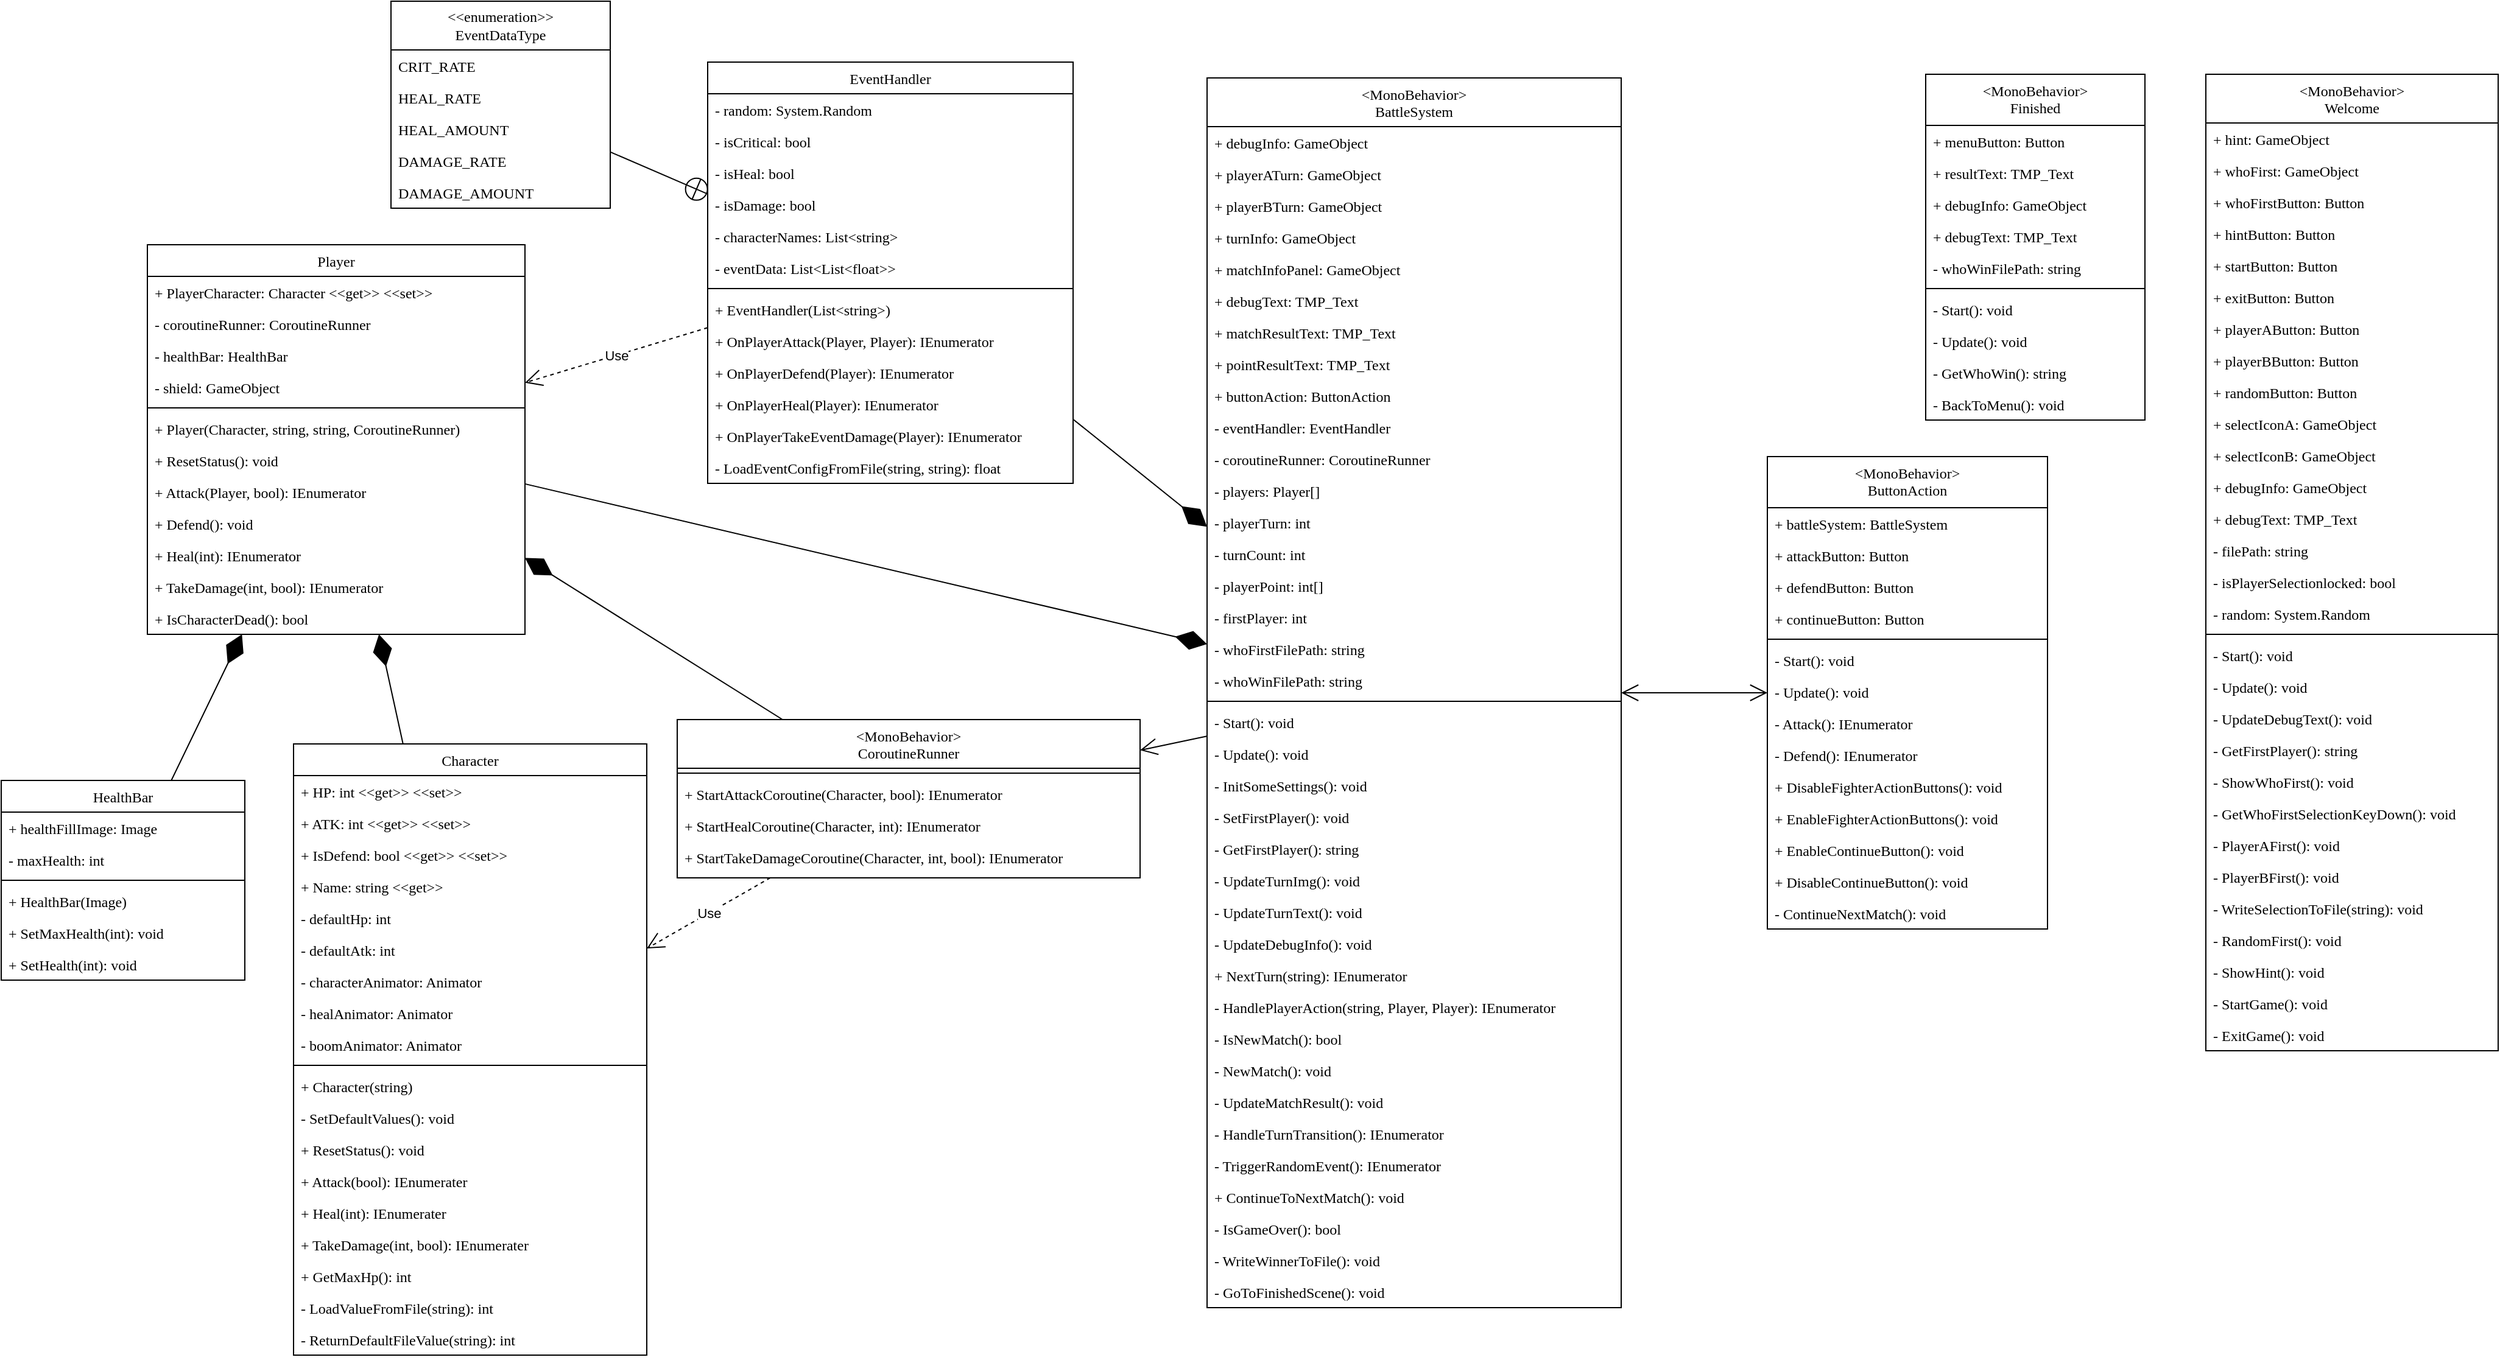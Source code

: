 <mxfile version="24.8.3">
  <diagram id="C5RBs43oDa-KdzZeNtuy" name="Page-1">
    <mxGraphModel dx="2312" dy="656" grid="1" gridSize="10" guides="1" tooltips="1" connect="1" arrows="1" fold="1" page="1" pageScale="1" pageWidth="827" pageHeight="1169" math="0" shadow="0">
      <root>
        <mxCell id="WIyWlLk6GJQsqaUBKTNV-0" />
        <mxCell id="WIyWlLk6GJQsqaUBKTNV-1" parent="WIyWlLk6GJQsqaUBKTNV-0" />
        <mxCell id="Nt3rEdekaZ9-rWhdRQF2-0" value="&lt;MonoBehavior&gt;&#xa;CoroutineRunner" style="swimlane;fontStyle=0;align=center;verticalAlign=top;childLayout=stackLayout;horizontal=1;startSize=40;horizontalStack=0;resizeParent=1;resizeLast=0;collapsible=1;marginBottom=0;rounded=0;shadow=0;strokeWidth=1;fontFamily=Comic Sans MS;" vertex="1" parent="WIyWlLk6GJQsqaUBKTNV-1">
          <mxGeometry x="-85" y="620" width="380" height="130" as="geometry">
            <mxRectangle x="550" y="140" width="160" height="26" as="alternateBounds" />
          </mxGeometry>
        </mxCell>
        <mxCell id="Nt3rEdekaZ9-rWhdRQF2-6" value="" style="line;html=1;strokeWidth=1;align=left;verticalAlign=middle;spacingTop=-1;spacingLeft=3;spacingRight=3;rotatable=0;labelPosition=right;points=[];portConstraint=eastwest;fontFamily=Comic Sans MS;" vertex="1" parent="Nt3rEdekaZ9-rWhdRQF2-0">
          <mxGeometry y="40" width="380" height="8" as="geometry" />
        </mxCell>
        <mxCell id="Nt3rEdekaZ9-rWhdRQF2-7" value="+ StartAttackCoroutine(Character, bool): IEnumerator" style="text;align=left;verticalAlign=top;spacingLeft=4;spacingRight=4;overflow=hidden;rotatable=0;points=[[0,0.5],[1,0.5]];portConstraint=eastwest;fontFamily=Comic Sans MS;" vertex="1" parent="Nt3rEdekaZ9-rWhdRQF2-0">
          <mxGeometry y="48" width="380" height="26" as="geometry" />
        </mxCell>
        <mxCell id="Nt3rEdekaZ9-rWhdRQF2-8" value="+ StartHealCoroutine(Character, int): IEnumerator" style="text;align=left;verticalAlign=top;spacingLeft=4;spacingRight=4;overflow=hidden;rotatable=0;points=[[0,0.5],[1,0.5]];portConstraint=eastwest;fontFamily=Comic Sans MS;" vertex="1" parent="Nt3rEdekaZ9-rWhdRQF2-0">
          <mxGeometry y="74" width="380" height="26" as="geometry" />
        </mxCell>
        <mxCell id="Nt3rEdekaZ9-rWhdRQF2-9" value="+ StartTakeDamageCoroutine(Character, int, bool): IEnumerator" style="text;align=left;verticalAlign=top;spacingLeft=4;spacingRight=4;overflow=hidden;rotatable=0;points=[[0,0.5],[1,0.5]];portConstraint=eastwest;fontFamily=Comic Sans MS;" vertex="1" parent="Nt3rEdekaZ9-rWhdRQF2-0">
          <mxGeometry y="100" width="380" height="26" as="geometry" />
        </mxCell>
        <mxCell id="W0OkgkKj0z41YN_5YWNT-0" value="&lt;MonoBehavior&gt;&#xa;Finished" style="swimlane;fontStyle=0;align=center;verticalAlign=top;childLayout=stackLayout;horizontal=1;startSize=42;horizontalStack=0;resizeParent=1;resizeLast=0;collapsible=1;marginBottom=0;rounded=0;shadow=0;strokeWidth=1;fontFamily=Comic Sans MS;" vertex="1" parent="WIyWlLk6GJQsqaUBKTNV-1">
          <mxGeometry x="940" y="90" width="180" height="284" as="geometry">
            <mxRectangle x="550" y="140" width="160" height="26" as="alternateBounds" />
          </mxGeometry>
        </mxCell>
        <mxCell id="W0OkgkKj0z41YN_5YWNT-1" value="+ menuButton: Button" style="text;align=left;verticalAlign=top;spacingLeft=4;spacingRight=4;overflow=hidden;rotatable=0;points=[[0,0.5],[1,0.5]];portConstraint=eastwest;rounded=0;shadow=0;html=0;fontFamily=Comic Sans MS;" vertex="1" parent="W0OkgkKj0z41YN_5YWNT-0">
          <mxGeometry y="42" width="180" height="26" as="geometry" />
        </mxCell>
        <mxCell id="W0OkgkKj0z41YN_5YWNT-2" value="+ resultText: TMP_Text" style="text;align=left;verticalAlign=top;spacingLeft=4;spacingRight=4;overflow=hidden;rotatable=0;points=[[0,0.5],[1,0.5]];portConstraint=eastwest;rounded=0;shadow=0;html=0;fontFamily=Comic Sans MS;" vertex="1" parent="W0OkgkKj0z41YN_5YWNT-0">
          <mxGeometry y="68" width="180" height="26" as="geometry" />
        </mxCell>
        <mxCell id="W0OkgkKj0z41YN_5YWNT-3" value="+ debugInfo: GameObject" style="text;align=left;verticalAlign=top;spacingLeft=4;spacingRight=4;overflow=hidden;rotatable=0;points=[[0,0.5],[1,0.5]];portConstraint=eastwest;rounded=0;shadow=0;html=0;fontFamily=Comic Sans MS;" vertex="1" parent="W0OkgkKj0z41YN_5YWNT-0">
          <mxGeometry y="94" width="180" height="26" as="geometry" />
        </mxCell>
        <mxCell id="W0OkgkKj0z41YN_5YWNT-4" value="+ debugText: TMP_Text" style="text;align=left;verticalAlign=top;spacingLeft=4;spacingRight=4;overflow=hidden;rotatable=0;points=[[0,0.5],[1,0.5]];portConstraint=eastwest;rounded=0;shadow=0;html=0;fontFamily=Comic Sans MS;" vertex="1" parent="W0OkgkKj0z41YN_5YWNT-0">
          <mxGeometry y="120" width="180" height="26" as="geometry" />
        </mxCell>
        <mxCell id="W0OkgkKj0z41YN_5YWNT-5" value="- whoWinFilePath: string" style="text;align=left;verticalAlign=top;spacingLeft=4;spacingRight=4;overflow=hidden;rotatable=0;points=[[0,0.5],[1,0.5]];portConstraint=eastwest;rounded=0;shadow=0;html=0;fontFamily=Comic Sans MS;" vertex="1" parent="W0OkgkKj0z41YN_5YWNT-0">
          <mxGeometry y="146" width="180" height="26" as="geometry" />
        </mxCell>
        <mxCell id="W0OkgkKj0z41YN_5YWNT-6" value="" style="line;html=1;strokeWidth=1;align=left;verticalAlign=middle;spacingTop=-1;spacingLeft=3;spacingRight=3;rotatable=0;labelPosition=right;points=[];portConstraint=eastwest;fontFamily=Comic Sans MS;" vertex="1" parent="W0OkgkKj0z41YN_5YWNT-0">
          <mxGeometry y="172" width="180" height="8" as="geometry" />
        </mxCell>
        <mxCell id="W0OkgkKj0z41YN_5YWNT-7" value="- Start(): void" style="text;align=left;verticalAlign=top;spacingLeft=4;spacingRight=4;overflow=hidden;rotatable=0;points=[[0,0.5],[1,0.5]];portConstraint=eastwest;fontFamily=Comic Sans MS;" vertex="1" parent="W0OkgkKj0z41YN_5YWNT-0">
          <mxGeometry y="180" width="180" height="26" as="geometry" />
        </mxCell>
        <mxCell id="W0OkgkKj0z41YN_5YWNT-8" value="- Update(): void" style="text;align=left;verticalAlign=top;spacingLeft=4;spacingRight=4;overflow=hidden;rotatable=0;points=[[0,0.5],[1,0.5]];portConstraint=eastwest;fontFamily=Comic Sans MS;" vertex="1" parent="W0OkgkKj0z41YN_5YWNT-0">
          <mxGeometry y="206" width="180" height="26" as="geometry" />
        </mxCell>
        <mxCell id="W0OkgkKj0z41YN_5YWNT-9" value="- GetWhoWin(): string" style="text;align=left;verticalAlign=top;spacingLeft=4;spacingRight=4;overflow=hidden;rotatable=0;points=[[0,0.5],[1,0.5]];portConstraint=eastwest;fontFamily=Comic Sans MS;" vertex="1" parent="W0OkgkKj0z41YN_5YWNT-0">
          <mxGeometry y="232" width="180" height="26" as="geometry" />
        </mxCell>
        <mxCell id="W0OkgkKj0z41YN_5YWNT-10" value="- BackToMenu(): void" style="text;align=left;verticalAlign=top;spacingLeft=4;spacingRight=4;overflow=hidden;rotatable=0;points=[[0,0.5],[1,0.5]];portConstraint=eastwest;fontFamily=Comic Sans MS;" vertex="1" parent="W0OkgkKj0z41YN_5YWNT-0">
          <mxGeometry y="258" width="180" height="26" as="geometry" />
        </mxCell>
        <mxCell id="KQ4b8tjO94vdDUZUuWJg-0" value="&lt;MonoBehavior&gt;&#xa;Welcome" style="swimlane;fontStyle=0;align=center;verticalAlign=top;childLayout=stackLayout;horizontal=1;startSize=40;horizontalStack=0;resizeParent=1;resizeLast=0;collapsible=1;marginBottom=0;rounded=0;shadow=0;strokeWidth=1;fontFamily=Comic Sans MS;" vertex="1" parent="WIyWlLk6GJQsqaUBKTNV-1">
          <mxGeometry x="1170" y="90" width="240" height="802" as="geometry">
            <mxRectangle x="550" y="140" width="160" height="26" as="alternateBounds" />
          </mxGeometry>
        </mxCell>
        <mxCell id="KQ4b8tjO94vdDUZUuWJg-1" value="+ hint: GameObject" style="text;align=left;verticalAlign=top;spacingLeft=4;spacingRight=4;overflow=hidden;rotatable=0;points=[[0,0.5],[1,0.5]];portConstraint=eastwest;fontFamily=Comic Sans MS;" vertex="1" parent="KQ4b8tjO94vdDUZUuWJg-0">
          <mxGeometry y="40" width="240" height="26" as="geometry" />
        </mxCell>
        <mxCell id="KQ4b8tjO94vdDUZUuWJg-2" value="+ whoFirst: GameObject" style="text;align=left;verticalAlign=top;spacingLeft=4;spacingRight=4;overflow=hidden;rotatable=0;points=[[0,0.5],[1,0.5]];portConstraint=eastwest;rounded=0;shadow=0;html=0;fontFamily=Comic Sans MS;" vertex="1" parent="KQ4b8tjO94vdDUZUuWJg-0">
          <mxGeometry y="66" width="240" height="26" as="geometry" />
        </mxCell>
        <mxCell id="KQ4b8tjO94vdDUZUuWJg-3" value="+ whoFirstButton: Button" style="text;align=left;verticalAlign=top;spacingLeft=4;spacingRight=4;overflow=hidden;rotatable=0;points=[[0,0.5],[1,0.5]];portConstraint=eastwest;rounded=0;shadow=0;html=0;fontFamily=Comic Sans MS;" vertex="1" parent="KQ4b8tjO94vdDUZUuWJg-0">
          <mxGeometry y="92" width="240" height="26" as="geometry" />
        </mxCell>
        <mxCell id="KQ4b8tjO94vdDUZUuWJg-4" value="+ hintButton: Button" style="text;align=left;verticalAlign=top;spacingLeft=4;spacingRight=4;overflow=hidden;rotatable=0;points=[[0,0.5],[1,0.5]];portConstraint=eastwest;rounded=0;shadow=0;html=0;fontFamily=Comic Sans MS;" vertex="1" parent="KQ4b8tjO94vdDUZUuWJg-0">
          <mxGeometry y="118" width="240" height="26" as="geometry" />
        </mxCell>
        <mxCell id="KQ4b8tjO94vdDUZUuWJg-5" value="+ startButton: Button" style="text;align=left;verticalAlign=top;spacingLeft=4;spacingRight=4;overflow=hidden;rotatable=0;points=[[0,0.5],[1,0.5]];portConstraint=eastwest;rounded=0;shadow=0;html=0;fontFamily=Comic Sans MS;" vertex="1" parent="KQ4b8tjO94vdDUZUuWJg-0">
          <mxGeometry y="144" width="240" height="26" as="geometry" />
        </mxCell>
        <mxCell id="KQ4b8tjO94vdDUZUuWJg-6" value="+ exitButton: Button" style="text;align=left;verticalAlign=top;spacingLeft=4;spacingRight=4;overflow=hidden;rotatable=0;points=[[0,0.5],[1,0.5]];portConstraint=eastwest;rounded=0;shadow=0;html=0;fontFamily=Comic Sans MS;" vertex="1" parent="KQ4b8tjO94vdDUZUuWJg-0">
          <mxGeometry y="170" width="240" height="26" as="geometry" />
        </mxCell>
        <mxCell id="KQ4b8tjO94vdDUZUuWJg-7" value="+ playerAButton: Button" style="text;align=left;verticalAlign=top;spacingLeft=4;spacingRight=4;overflow=hidden;rotatable=0;points=[[0,0.5],[1,0.5]];portConstraint=eastwest;rounded=0;shadow=0;html=0;fontFamily=Comic Sans MS;" vertex="1" parent="KQ4b8tjO94vdDUZUuWJg-0">
          <mxGeometry y="196" width="240" height="26" as="geometry" />
        </mxCell>
        <mxCell id="KQ4b8tjO94vdDUZUuWJg-8" value="+ playerBButton: Button" style="text;align=left;verticalAlign=top;spacingLeft=4;spacingRight=4;overflow=hidden;rotatable=0;points=[[0,0.5],[1,0.5]];portConstraint=eastwest;rounded=0;shadow=0;html=0;fontFamily=Comic Sans MS;" vertex="1" parent="KQ4b8tjO94vdDUZUuWJg-0">
          <mxGeometry y="222" width="240" height="26" as="geometry" />
        </mxCell>
        <mxCell id="KQ4b8tjO94vdDUZUuWJg-9" value="+ randomButton: Button" style="text;align=left;verticalAlign=top;spacingLeft=4;spacingRight=4;overflow=hidden;rotatable=0;points=[[0,0.5],[1,0.5]];portConstraint=eastwest;rounded=0;shadow=0;html=0;fontFamily=Comic Sans MS;" vertex="1" parent="KQ4b8tjO94vdDUZUuWJg-0">
          <mxGeometry y="248" width="240" height="26" as="geometry" />
        </mxCell>
        <mxCell id="KQ4b8tjO94vdDUZUuWJg-10" value="+ selectIconA: GameObject" style="text;align=left;verticalAlign=top;spacingLeft=4;spacingRight=4;overflow=hidden;rotatable=0;points=[[0,0.5],[1,0.5]];portConstraint=eastwest;rounded=0;shadow=0;html=0;fontFamily=Comic Sans MS;" vertex="1" parent="KQ4b8tjO94vdDUZUuWJg-0">
          <mxGeometry y="274" width="240" height="26" as="geometry" />
        </mxCell>
        <mxCell id="KQ4b8tjO94vdDUZUuWJg-11" value="+ selectIconB: GameObject" style="text;align=left;verticalAlign=top;spacingLeft=4;spacingRight=4;overflow=hidden;rotatable=0;points=[[0,0.5],[1,0.5]];portConstraint=eastwest;rounded=0;shadow=0;html=0;fontFamily=Comic Sans MS;" vertex="1" parent="KQ4b8tjO94vdDUZUuWJg-0">
          <mxGeometry y="300" width="240" height="26" as="geometry" />
        </mxCell>
        <mxCell id="KQ4b8tjO94vdDUZUuWJg-12" value="+ debugInfo: GameObject" style="text;align=left;verticalAlign=top;spacingLeft=4;spacingRight=4;overflow=hidden;rotatable=0;points=[[0,0.5],[1,0.5]];portConstraint=eastwest;rounded=0;shadow=0;html=0;fontFamily=Comic Sans MS;" vertex="1" parent="KQ4b8tjO94vdDUZUuWJg-0">
          <mxGeometry y="326" width="240" height="26" as="geometry" />
        </mxCell>
        <mxCell id="KQ4b8tjO94vdDUZUuWJg-13" value="+ debugText: TMP_Text" style="text;align=left;verticalAlign=top;spacingLeft=4;spacingRight=4;overflow=hidden;rotatable=0;points=[[0,0.5],[1,0.5]];portConstraint=eastwest;rounded=0;shadow=0;html=0;fontFamily=Comic Sans MS;" vertex="1" parent="KQ4b8tjO94vdDUZUuWJg-0">
          <mxGeometry y="352" width="240" height="26" as="geometry" />
        </mxCell>
        <mxCell id="KQ4b8tjO94vdDUZUuWJg-14" value="- filePath: string" style="text;align=left;verticalAlign=top;spacingLeft=4;spacingRight=4;overflow=hidden;rotatable=0;points=[[0,0.5],[1,0.5]];portConstraint=eastwest;rounded=0;shadow=0;html=0;fontFamily=Comic Sans MS;" vertex="1" parent="KQ4b8tjO94vdDUZUuWJg-0">
          <mxGeometry y="378" width="240" height="26" as="geometry" />
        </mxCell>
        <mxCell id="KQ4b8tjO94vdDUZUuWJg-15" value="- isPlayerSelectionlocked: bool" style="text;align=left;verticalAlign=top;spacingLeft=4;spacingRight=4;overflow=hidden;rotatable=0;points=[[0,0.5],[1,0.5]];portConstraint=eastwest;rounded=0;shadow=0;html=0;fontFamily=Comic Sans MS;" vertex="1" parent="KQ4b8tjO94vdDUZUuWJg-0">
          <mxGeometry y="404" width="240" height="26" as="geometry" />
        </mxCell>
        <mxCell id="AiJhdceaBjFH2DWy3qPq-136" value="- random: System.Random" style="text;align=left;verticalAlign=top;spacingLeft=4;spacingRight=4;overflow=hidden;rotatable=0;points=[[0,0.5],[1,0.5]];portConstraint=eastwest;rounded=0;shadow=0;html=0;fontFamily=Comic Sans MS;" vertex="1" parent="KQ4b8tjO94vdDUZUuWJg-0">
          <mxGeometry y="430" width="240" height="26" as="geometry" />
        </mxCell>
        <mxCell id="KQ4b8tjO94vdDUZUuWJg-16" value="" style="line;html=1;strokeWidth=1;align=left;verticalAlign=middle;spacingTop=-1;spacingLeft=3;spacingRight=3;rotatable=0;labelPosition=right;points=[];portConstraint=eastwest;fontFamily=Comic Sans MS;" vertex="1" parent="KQ4b8tjO94vdDUZUuWJg-0">
          <mxGeometry y="456" width="240" height="8" as="geometry" />
        </mxCell>
        <mxCell id="KQ4b8tjO94vdDUZUuWJg-17" value="- Start(): void" style="text;align=left;verticalAlign=top;spacingLeft=4;spacingRight=4;overflow=hidden;rotatable=0;points=[[0,0.5],[1,0.5]];portConstraint=eastwest;fontFamily=Comic Sans MS;" vertex="1" parent="KQ4b8tjO94vdDUZUuWJg-0">
          <mxGeometry y="464" width="240" height="26" as="geometry" />
        </mxCell>
        <mxCell id="KQ4b8tjO94vdDUZUuWJg-18" value="- Update(): void" style="text;align=left;verticalAlign=top;spacingLeft=4;spacingRight=4;overflow=hidden;rotatable=0;points=[[0,0.5],[1,0.5]];portConstraint=eastwest;fontFamily=Comic Sans MS;" vertex="1" parent="KQ4b8tjO94vdDUZUuWJg-0">
          <mxGeometry y="490" width="240" height="26" as="geometry" />
        </mxCell>
        <mxCell id="KQ4b8tjO94vdDUZUuWJg-19" value="- UpdateDebugText(): void" style="text;align=left;verticalAlign=top;spacingLeft=4;spacingRight=4;overflow=hidden;rotatable=0;points=[[0,0.5],[1,0.5]];portConstraint=eastwest;fontFamily=Comic Sans MS;" vertex="1" parent="KQ4b8tjO94vdDUZUuWJg-0">
          <mxGeometry y="516" width="240" height="26" as="geometry" />
        </mxCell>
        <mxCell id="KQ4b8tjO94vdDUZUuWJg-20" value="- GetFirstPlayer(): string" style="text;align=left;verticalAlign=top;spacingLeft=4;spacingRight=4;overflow=hidden;rotatable=0;points=[[0,0.5],[1,0.5]];portConstraint=eastwest;fontFamily=Comic Sans MS;" vertex="1" parent="KQ4b8tjO94vdDUZUuWJg-0">
          <mxGeometry y="542" width="240" height="26" as="geometry" />
        </mxCell>
        <mxCell id="KQ4b8tjO94vdDUZUuWJg-21" value="- ShowWhoFirst(): void" style="text;align=left;verticalAlign=top;spacingLeft=4;spacingRight=4;overflow=hidden;rotatable=0;points=[[0,0.5],[1,0.5]];portConstraint=eastwest;fontFamily=Comic Sans MS;" vertex="1" parent="KQ4b8tjO94vdDUZUuWJg-0">
          <mxGeometry y="568" width="240" height="26" as="geometry" />
        </mxCell>
        <mxCell id="AiJhdceaBjFH2DWy3qPq-135" value="- GetWhoFirstSelectionKeyDown(): void" style="text;align=left;verticalAlign=top;spacingLeft=4;spacingRight=4;overflow=hidden;rotatable=0;points=[[0,0.5],[1,0.5]];portConstraint=eastwest;fontFamily=Comic Sans MS;" vertex="1" parent="KQ4b8tjO94vdDUZUuWJg-0">
          <mxGeometry y="594" width="240" height="26" as="geometry" />
        </mxCell>
        <mxCell id="KQ4b8tjO94vdDUZUuWJg-22" value="- PlayerAFirst(): void" style="text;align=left;verticalAlign=top;spacingLeft=4;spacingRight=4;overflow=hidden;rotatable=0;points=[[0,0.5],[1,0.5]];portConstraint=eastwest;fontFamily=Comic Sans MS;" vertex="1" parent="KQ4b8tjO94vdDUZUuWJg-0">
          <mxGeometry y="620" width="240" height="26" as="geometry" />
        </mxCell>
        <mxCell id="KQ4b8tjO94vdDUZUuWJg-23" value="- PlayerBFirst(): void" style="text;align=left;verticalAlign=top;spacingLeft=4;spacingRight=4;overflow=hidden;rotatable=0;points=[[0,0.5],[1,0.5]];portConstraint=eastwest;fontFamily=Comic Sans MS;" vertex="1" parent="KQ4b8tjO94vdDUZUuWJg-0">
          <mxGeometry y="646" width="240" height="26" as="geometry" />
        </mxCell>
        <mxCell id="KQ4b8tjO94vdDUZUuWJg-24" value="- WriteSelectionToFile(string): void" style="text;align=left;verticalAlign=top;spacingLeft=4;spacingRight=4;overflow=hidden;rotatable=0;points=[[0,0.5],[1,0.5]];portConstraint=eastwest;fontFamily=Comic Sans MS;" vertex="1" parent="KQ4b8tjO94vdDUZUuWJg-0">
          <mxGeometry y="672" width="240" height="26" as="geometry" />
        </mxCell>
        <mxCell id="KQ4b8tjO94vdDUZUuWJg-25" value="- RandomFirst(): void" style="text;align=left;verticalAlign=top;spacingLeft=4;spacingRight=4;overflow=hidden;rotatable=0;points=[[0,0.5],[1,0.5]];portConstraint=eastwest;fontFamily=Comic Sans MS;" vertex="1" parent="KQ4b8tjO94vdDUZUuWJg-0">
          <mxGeometry y="698" width="240" height="26" as="geometry" />
        </mxCell>
        <mxCell id="KQ4b8tjO94vdDUZUuWJg-26" value="- ShowHint(): void" style="text;align=left;verticalAlign=top;spacingLeft=4;spacingRight=4;overflow=hidden;rotatable=0;points=[[0,0.5],[1,0.5]];portConstraint=eastwest;fontFamily=Comic Sans MS;" vertex="1" parent="KQ4b8tjO94vdDUZUuWJg-0">
          <mxGeometry y="724" width="240" height="26" as="geometry" />
        </mxCell>
        <mxCell id="KQ4b8tjO94vdDUZUuWJg-27" value="- StartGame(): void" style="text;align=left;verticalAlign=top;spacingLeft=4;spacingRight=4;overflow=hidden;rotatable=0;points=[[0,0.5],[1,0.5]];portConstraint=eastwest;fontFamily=Comic Sans MS;" vertex="1" parent="KQ4b8tjO94vdDUZUuWJg-0">
          <mxGeometry y="750" width="240" height="26" as="geometry" />
        </mxCell>
        <mxCell id="KQ4b8tjO94vdDUZUuWJg-28" value="- ExitGame(): void" style="text;align=left;verticalAlign=top;spacingLeft=4;spacingRight=4;overflow=hidden;rotatable=0;points=[[0,0.5],[1,0.5]];portConstraint=eastwest;fontFamily=Comic Sans MS;" vertex="1" parent="KQ4b8tjO94vdDUZUuWJg-0">
          <mxGeometry y="776" width="240" height="26" as="geometry" />
        </mxCell>
        <mxCell id="KQ4b8tjO94vdDUZUuWJg-29" value="HealthBar" style="swimlane;fontStyle=0;align=center;verticalAlign=top;childLayout=stackLayout;horizontal=1;startSize=26;horizontalStack=0;resizeParent=1;resizeLast=0;collapsible=1;marginBottom=0;rounded=0;shadow=0;strokeWidth=1;fontFamily=Comic Sans MS;" vertex="1" parent="WIyWlLk6GJQsqaUBKTNV-1">
          <mxGeometry x="-640" y="670" width="200" height="164" as="geometry">
            <mxRectangle x="550" y="140" width="160" height="26" as="alternateBounds" />
          </mxGeometry>
        </mxCell>
        <mxCell id="KQ4b8tjO94vdDUZUuWJg-30" value="+ healthFillImage: Image" style="text;align=left;verticalAlign=top;spacingLeft=4;spacingRight=4;overflow=hidden;rotatable=0;points=[[0,0.5],[1,0.5]];portConstraint=eastwest;rounded=0;shadow=0;html=0;fontFamily=Comic Sans MS;" vertex="1" parent="KQ4b8tjO94vdDUZUuWJg-29">
          <mxGeometry y="26" width="200" height="26" as="geometry" />
        </mxCell>
        <mxCell id="KQ4b8tjO94vdDUZUuWJg-34" value="- maxHealth: int" style="text;align=left;verticalAlign=top;spacingLeft=4;spacingRight=4;overflow=hidden;rotatable=0;points=[[0,0.5],[1,0.5]];portConstraint=eastwest;rounded=0;shadow=0;html=0;fontFamily=Comic Sans MS;" vertex="1" parent="KQ4b8tjO94vdDUZUuWJg-29">
          <mxGeometry y="52" width="200" height="26" as="geometry" />
        </mxCell>
        <mxCell id="KQ4b8tjO94vdDUZUuWJg-35" value="" style="line;html=1;strokeWidth=1;align=left;verticalAlign=middle;spacingTop=-1;spacingLeft=3;spacingRight=3;rotatable=0;labelPosition=right;points=[];portConstraint=eastwest;fontFamily=Comic Sans MS;" vertex="1" parent="KQ4b8tjO94vdDUZUuWJg-29">
          <mxGeometry y="78" width="200" height="8" as="geometry" />
        </mxCell>
        <mxCell id="KQ4b8tjO94vdDUZUuWJg-36" value="+ HealthBar(Image)" style="text;align=left;verticalAlign=top;spacingLeft=4;spacingRight=4;overflow=hidden;rotatable=0;points=[[0,0.5],[1,0.5]];portConstraint=eastwest;fontFamily=Comic Sans MS;" vertex="1" parent="KQ4b8tjO94vdDUZUuWJg-29">
          <mxGeometry y="86" width="200" height="26" as="geometry" />
        </mxCell>
        <mxCell id="KQ4b8tjO94vdDUZUuWJg-37" value="+ SetMaxHealth(int): void" style="text;align=left;verticalAlign=top;spacingLeft=4;spacingRight=4;overflow=hidden;rotatable=0;points=[[0,0.5],[1,0.5]];portConstraint=eastwest;fontFamily=Comic Sans MS;" vertex="1" parent="KQ4b8tjO94vdDUZUuWJg-29">
          <mxGeometry y="112" width="200" height="26" as="geometry" />
        </mxCell>
        <mxCell id="KQ4b8tjO94vdDUZUuWJg-40" value="+ SetHealth(int): void" style="text;align=left;verticalAlign=top;spacingLeft=4;spacingRight=4;overflow=hidden;rotatable=0;points=[[0,0.5],[1,0.5]];portConstraint=eastwest;fontFamily=Comic Sans MS;" vertex="1" parent="KQ4b8tjO94vdDUZUuWJg-29">
          <mxGeometry y="138" width="200" height="26" as="geometry" />
        </mxCell>
        <mxCell id="AiJhdceaBjFH2DWy3qPq-0" value="EventHandler" style="swimlane;fontStyle=0;align=center;verticalAlign=top;childLayout=stackLayout;horizontal=1;startSize=26;horizontalStack=0;resizeParent=1;resizeLast=0;collapsible=1;marginBottom=0;rounded=0;shadow=0;strokeWidth=1;fontFamily=Comic Sans MS;" vertex="1" parent="WIyWlLk6GJQsqaUBKTNV-1">
          <mxGeometry x="-60" y="80" width="300" height="346" as="geometry">
            <mxRectangle x="550" y="140" width="160" height="26" as="alternateBounds" />
          </mxGeometry>
        </mxCell>
        <mxCell id="AiJhdceaBjFH2DWy3qPq-1" value="- random: System.Random" style="text;align=left;verticalAlign=top;spacingLeft=4;spacingRight=4;overflow=hidden;rotatable=0;points=[[0,0.5],[1,0.5]];portConstraint=eastwest;rounded=0;shadow=0;html=0;fontFamily=Comic Sans MS;" vertex="1" parent="AiJhdceaBjFH2DWy3qPq-0">
          <mxGeometry y="26" width="300" height="26" as="geometry" />
        </mxCell>
        <mxCell id="AiJhdceaBjFH2DWy3qPq-8" value="- isCritical: bool" style="text;align=left;verticalAlign=top;spacingLeft=4;spacingRight=4;overflow=hidden;rotatable=0;points=[[0,0.5],[1,0.5]];portConstraint=eastwest;rounded=0;shadow=0;html=0;fontFamily=Comic Sans MS;" vertex="1" parent="AiJhdceaBjFH2DWy3qPq-0">
          <mxGeometry y="52" width="300" height="26" as="geometry" />
        </mxCell>
        <mxCell id="AiJhdceaBjFH2DWy3qPq-7" value="- isHeal: bool" style="text;align=left;verticalAlign=top;spacingLeft=4;spacingRight=4;overflow=hidden;rotatable=0;points=[[0,0.5],[1,0.5]];portConstraint=eastwest;rounded=0;shadow=0;html=0;fontFamily=Comic Sans MS;" vertex="1" parent="AiJhdceaBjFH2DWy3qPq-0">
          <mxGeometry y="78" width="300" height="26" as="geometry" />
        </mxCell>
        <mxCell id="AiJhdceaBjFH2DWy3qPq-2" value="- isDamage: bool" style="text;align=left;verticalAlign=top;spacingLeft=4;spacingRight=4;overflow=hidden;rotatable=0;points=[[0,0.5],[1,0.5]];portConstraint=eastwest;rounded=0;shadow=0;html=0;fontFamily=Comic Sans MS;" vertex="1" parent="AiJhdceaBjFH2DWy3qPq-0">
          <mxGeometry y="104" width="300" height="26" as="geometry" />
        </mxCell>
        <mxCell id="AiJhdceaBjFH2DWy3qPq-144" value="- characterNames: List&lt;string&gt;" style="text;align=left;verticalAlign=top;spacingLeft=4;spacingRight=4;overflow=hidden;rotatable=0;points=[[0,0.5],[1,0.5]];portConstraint=eastwest;rounded=0;shadow=0;html=0;fontFamily=Comic Sans MS;" vertex="1" parent="AiJhdceaBjFH2DWy3qPq-0">
          <mxGeometry y="130" width="300" height="26" as="geometry" />
        </mxCell>
        <mxCell id="AiJhdceaBjFH2DWy3qPq-143" value="- eventData: List&lt;List&lt;float&gt;&gt;" style="text;align=left;verticalAlign=top;spacingLeft=4;spacingRight=4;overflow=hidden;rotatable=0;points=[[0,0.5],[1,0.5]];portConstraint=eastwest;rounded=0;shadow=0;html=0;fontFamily=Comic Sans MS;" vertex="1" parent="AiJhdceaBjFH2DWy3qPq-0">
          <mxGeometry y="156" width="300" height="26" as="geometry" />
        </mxCell>
        <mxCell id="AiJhdceaBjFH2DWy3qPq-3" value="" style="line;html=1;strokeWidth=1;align=left;verticalAlign=middle;spacingTop=-1;spacingLeft=3;spacingRight=3;rotatable=0;labelPosition=right;points=[];portConstraint=eastwest;fontFamily=Comic Sans MS;" vertex="1" parent="AiJhdceaBjFH2DWy3qPq-0">
          <mxGeometry y="182" width="300" height="8" as="geometry" />
        </mxCell>
        <mxCell id="AiJhdceaBjFH2DWy3qPq-4" value="+ EventHandler(List&lt;string&gt;)" style="text;align=left;verticalAlign=top;spacingLeft=4;spacingRight=4;overflow=hidden;rotatable=0;points=[[0,0.5],[1,0.5]];portConstraint=eastwest;fontFamily=Comic Sans MS;" vertex="1" parent="AiJhdceaBjFH2DWy3qPq-0">
          <mxGeometry y="190" width="300" height="26" as="geometry" />
        </mxCell>
        <mxCell id="AiJhdceaBjFH2DWy3qPq-5" value="+ OnPlayerAttack(Player, Player): IEnumerator" style="text;align=left;verticalAlign=top;spacingLeft=4;spacingRight=4;overflow=hidden;rotatable=0;points=[[0,0.5],[1,0.5]];portConstraint=eastwest;fontFamily=Comic Sans MS;" vertex="1" parent="AiJhdceaBjFH2DWy3qPq-0">
          <mxGeometry y="216" width="300" height="26" as="geometry" />
        </mxCell>
        <mxCell id="AiJhdceaBjFH2DWy3qPq-9" value="+ OnPlayerDefend(Player): IEnumerator" style="text;align=left;verticalAlign=top;spacingLeft=4;spacingRight=4;overflow=hidden;rotatable=0;points=[[0,0.5],[1,0.5]];portConstraint=eastwest;fontFamily=Comic Sans MS;" vertex="1" parent="AiJhdceaBjFH2DWy3qPq-0">
          <mxGeometry y="242" width="300" height="26" as="geometry" />
        </mxCell>
        <mxCell id="AiJhdceaBjFH2DWy3qPq-10" value="+ OnPlayerHeal(Player): IEnumerator" style="text;align=left;verticalAlign=top;spacingLeft=4;spacingRight=4;overflow=hidden;rotatable=0;points=[[0,0.5],[1,0.5]];portConstraint=eastwest;fontFamily=Comic Sans MS;" vertex="1" parent="AiJhdceaBjFH2DWy3qPq-0">
          <mxGeometry y="268" width="300" height="26" as="geometry" />
        </mxCell>
        <mxCell id="AiJhdceaBjFH2DWy3qPq-11" value="+ OnPlayerTakeEventDamage(Player): IEnumerator" style="text;align=left;verticalAlign=top;spacingLeft=4;spacingRight=4;overflow=hidden;rotatable=0;points=[[0,0.5],[1,0.5]];portConstraint=eastwest;fontFamily=Comic Sans MS;" vertex="1" parent="AiJhdceaBjFH2DWy3qPq-0">
          <mxGeometry y="294" width="300" height="26" as="geometry" />
        </mxCell>
        <mxCell id="AiJhdceaBjFH2DWy3qPq-6" value="- LoadEventConfigFromFile(string, string): float" style="text;align=left;verticalAlign=top;spacingLeft=4;spacingRight=4;overflow=hidden;rotatable=0;points=[[0,0.5],[1,0.5]];portConstraint=eastwest;fontFamily=Comic Sans MS;" vertex="1" parent="AiJhdceaBjFH2DWy3qPq-0">
          <mxGeometry y="320" width="300" height="26" as="geometry" />
        </mxCell>
        <mxCell id="AiJhdceaBjFH2DWy3qPq-12" value="&lt;MonoBehavior&gt;&#xa;ButtonAction&#xa;" style="swimlane;fontStyle=0;align=center;verticalAlign=top;childLayout=stackLayout;horizontal=1;startSize=42;horizontalStack=0;resizeParent=1;resizeLast=0;collapsible=1;marginBottom=0;rounded=0;shadow=0;strokeWidth=1;fontFamily=Comic Sans MS;" vertex="1" parent="WIyWlLk6GJQsqaUBKTNV-1">
          <mxGeometry x="810" y="404" width="230" height="388" as="geometry">
            <mxRectangle x="550" y="140" width="160" height="26" as="alternateBounds" />
          </mxGeometry>
        </mxCell>
        <mxCell id="AiJhdceaBjFH2DWy3qPq-13" value="+ battleSystem: BattleSystem" style="text;align=left;verticalAlign=top;spacingLeft=4;spacingRight=4;overflow=hidden;rotatable=0;points=[[0,0.5],[1,0.5]];portConstraint=eastwest;rounded=0;shadow=0;html=0;fontFamily=Comic Sans MS;" vertex="1" parent="AiJhdceaBjFH2DWy3qPq-12">
          <mxGeometry y="42" width="230" height="26" as="geometry" />
        </mxCell>
        <mxCell id="AiJhdceaBjFH2DWy3qPq-23" value="+ attackButton: Button" style="text;align=left;verticalAlign=top;spacingLeft=4;spacingRight=4;overflow=hidden;rotatable=0;points=[[0,0.5],[1,0.5]];portConstraint=eastwest;rounded=0;shadow=0;html=0;fontFamily=Comic Sans MS;" vertex="1" parent="AiJhdceaBjFH2DWy3qPq-12">
          <mxGeometry y="68" width="230" height="26" as="geometry" />
        </mxCell>
        <mxCell id="AiJhdceaBjFH2DWy3qPq-24" value="+ defendButton: Button" style="text;align=left;verticalAlign=top;spacingLeft=4;spacingRight=4;overflow=hidden;rotatable=0;points=[[0,0.5],[1,0.5]];portConstraint=eastwest;rounded=0;shadow=0;html=0;fontFamily=Comic Sans MS;" vertex="1" parent="AiJhdceaBjFH2DWy3qPq-12">
          <mxGeometry y="94" width="230" height="26" as="geometry" />
        </mxCell>
        <mxCell id="AiJhdceaBjFH2DWy3qPq-14" value="+ continueButton: Button" style="text;align=left;verticalAlign=top;spacingLeft=4;spacingRight=4;overflow=hidden;rotatable=0;points=[[0,0.5],[1,0.5]];portConstraint=eastwest;rounded=0;shadow=0;html=0;fontFamily=Comic Sans MS;" vertex="1" parent="AiJhdceaBjFH2DWy3qPq-12">
          <mxGeometry y="120" width="230" height="26" as="geometry" />
        </mxCell>
        <mxCell id="AiJhdceaBjFH2DWy3qPq-18" value="" style="line;html=1;strokeWidth=1;align=left;verticalAlign=middle;spacingTop=-1;spacingLeft=3;spacingRight=3;rotatable=0;labelPosition=right;points=[];portConstraint=eastwest;fontFamily=Comic Sans MS;" vertex="1" parent="AiJhdceaBjFH2DWy3qPq-12">
          <mxGeometry y="146" width="230" height="8" as="geometry" />
        </mxCell>
        <mxCell id="AiJhdceaBjFH2DWy3qPq-19" value="- Start(): void" style="text;align=left;verticalAlign=top;spacingLeft=4;spacingRight=4;overflow=hidden;rotatable=0;points=[[0,0.5],[1,0.5]];portConstraint=eastwest;fontFamily=Comic Sans MS;" vertex="1" parent="AiJhdceaBjFH2DWy3qPq-12">
          <mxGeometry y="154" width="230" height="26" as="geometry" />
        </mxCell>
        <mxCell id="AiJhdceaBjFH2DWy3qPq-20" value="- Update(): void" style="text;align=left;verticalAlign=top;spacingLeft=4;spacingRight=4;overflow=hidden;rotatable=0;points=[[0,0.5],[1,0.5]];portConstraint=eastwest;fontFamily=Comic Sans MS;" vertex="1" parent="AiJhdceaBjFH2DWy3qPq-12">
          <mxGeometry y="180" width="230" height="26" as="geometry" />
        </mxCell>
        <mxCell id="AiJhdceaBjFH2DWy3qPq-21" value="- Attack(): IEnumerator" style="text;align=left;verticalAlign=top;spacingLeft=4;spacingRight=4;overflow=hidden;rotatable=0;points=[[0,0.5],[1,0.5]];portConstraint=eastwest;fontFamily=Comic Sans MS;" vertex="1" parent="AiJhdceaBjFH2DWy3qPq-12">
          <mxGeometry y="206" width="230" height="26" as="geometry" />
        </mxCell>
        <mxCell id="AiJhdceaBjFH2DWy3qPq-22" value="- Defend(): IEnumerator" style="text;align=left;verticalAlign=top;spacingLeft=4;spacingRight=4;overflow=hidden;rotatable=0;points=[[0,0.5],[1,0.5]];portConstraint=eastwest;fontFamily=Comic Sans MS;" vertex="1" parent="AiJhdceaBjFH2DWy3qPq-12">
          <mxGeometry y="232" width="230" height="26" as="geometry" />
        </mxCell>
        <mxCell id="AiJhdceaBjFH2DWy3qPq-27" value="+ DisableFighterActionButtons(): void" style="text;align=left;verticalAlign=top;spacingLeft=4;spacingRight=4;overflow=hidden;rotatable=0;points=[[0,0.5],[1,0.5]];portConstraint=eastwest;fontFamily=Comic Sans MS;" vertex="1" parent="AiJhdceaBjFH2DWy3qPq-12">
          <mxGeometry y="258" width="230" height="26" as="geometry" />
        </mxCell>
        <mxCell id="AiJhdceaBjFH2DWy3qPq-28" value="+ EnableFighterActionButtons(): void" style="text;align=left;verticalAlign=top;spacingLeft=4;spacingRight=4;overflow=hidden;rotatable=0;points=[[0,0.5],[1,0.5]];portConstraint=eastwest;fontFamily=Comic Sans MS;" vertex="1" parent="AiJhdceaBjFH2DWy3qPq-12">
          <mxGeometry y="284" width="230" height="26" as="geometry" />
        </mxCell>
        <mxCell id="AiJhdceaBjFH2DWy3qPq-137" value="+ EnableContinueButton(): void" style="text;align=left;verticalAlign=top;spacingLeft=4;spacingRight=4;overflow=hidden;rotatable=0;points=[[0,0.5],[1,0.5]];portConstraint=eastwest;fontFamily=Comic Sans MS;" vertex="1" parent="AiJhdceaBjFH2DWy3qPq-12">
          <mxGeometry y="310" width="230" height="26" as="geometry" />
        </mxCell>
        <mxCell id="AiJhdceaBjFH2DWy3qPq-138" value="+ DisableContinueButton(): void" style="text;align=left;verticalAlign=top;spacingLeft=4;spacingRight=4;overflow=hidden;rotatable=0;points=[[0,0.5],[1,0.5]];portConstraint=eastwest;fontFamily=Comic Sans MS;" vertex="1" parent="AiJhdceaBjFH2DWy3qPq-12">
          <mxGeometry y="336" width="230" height="26" as="geometry" />
        </mxCell>
        <mxCell id="AiJhdceaBjFH2DWy3qPq-26" value="- ContinueNextMatch(): void" style="text;align=left;verticalAlign=top;spacingLeft=4;spacingRight=4;overflow=hidden;rotatable=0;points=[[0,0.5],[1,0.5]];portConstraint=eastwest;fontFamily=Comic Sans MS;" vertex="1" parent="AiJhdceaBjFH2DWy3qPq-12">
          <mxGeometry y="362" width="230" height="26" as="geometry" />
        </mxCell>
        <mxCell id="AiJhdceaBjFH2DWy3qPq-29" value="Character" style="swimlane;fontStyle=0;align=center;verticalAlign=top;childLayout=stackLayout;horizontal=1;startSize=26;horizontalStack=0;resizeParent=1;resizeLast=0;collapsible=1;marginBottom=0;rounded=0;shadow=0;strokeWidth=1;fontFamily=Comic Sans MS;" vertex="1" parent="WIyWlLk6GJQsqaUBKTNV-1">
          <mxGeometry x="-400" y="640" width="290" height="502" as="geometry">
            <mxRectangle x="550" y="140" width="160" height="26" as="alternateBounds" />
          </mxGeometry>
        </mxCell>
        <mxCell id="AiJhdceaBjFH2DWy3qPq-30" value="+ HP: int &lt;&lt;get&gt;&gt; &lt;&lt;set&gt;&gt;" style="text;align=left;verticalAlign=top;spacingLeft=4;spacingRight=4;overflow=hidden;rotatable=0;points=[[0,0.5],[1,0.5]];portConstraint=eastwest;rounded=0;shadow=0;html=0;fontFamily=Comic Sans MS;" vertex="1" parent="AiJhdceaBjFH2DWy3qPq-29">
          <mxGeometry y="26" width="290" height="26" as="geometry" />
        </mxCell>
        <mxCell id="AiJhdceaBjFH2DWy3qPq-31" value="+ ATK: int &lt;&lt;get&gt;&gt; &lt;&lt;set&gt;&gt;" style="text;align=left;verticalAlign=top;spacingLeft=4;spacingRight=4;overflow=hidden;rotatable=0;points=[[0,0.5],[1,0.5]];portConstraint=eastwest;rounded=0;shadow=0;html=0;fontFamily=Comic Sans MS;" vertex="1" parent="AiJhdceaBjFH2DWy3qPq-29">
          <mxGeometry y="52" width="290" height="26" as="geometry" />
        </mxCell>
        <mxCell id="AiJhdceaBjFH2DWy3qPq-43" value="+ IsDefend: bool &lt;&lt;get&gt;&gt; &lt;&lt;set&gt;&gt;" style="text;align=left;verticalAlign=top;spacingLeft=4;spacingRight=4;overflow=hidden;rotatable=0;points=[[0,0.5],[1,0.5]];portConstraint=eastwest;rounded=0;shadow=0;html=0;fontFamily=Comic Sans MS;" vertex="1" parent="AiJhdceaBjFH2DWy3qPq-29">
          <mxGeometry y="78" width="290" height="26" as="geometry" />
        </mxCell>
        <mxCell id="AiJhdceaBjFH2DWy3qPq-42" value="+ Name: string &lt;&lt;get&gt;&gt;" style="text;align=left;verticalAlign=top;spacingLeft=4;spacingRight=4;overflow=hidden;rotatable=0;points=[[0,0.5],[1,0.5]];portConstraint=eastwest;rounded=0;shadow=0;html=0;fontFamily=Comic Sans MS;" vertex="1" parent="AiJhdceaBjFH2DWy3qPq-29">
          <mxGeometry y="104" width="290" height="26" as="geometry" />
        </mxCell>
        <mxCell id="AiJhdceaBjFH2DWy3qPq-139" value="- defaultHp: int" style="text;align=left;verticalAlign=top;spacingLeft=4;spacingRight=4;overflow=hidden;rotatable=0;points=[[0,0.5],[1,0.5]];portConstraint=eastwest;rounded=0;shadow=0;html=0;fontFamily=Comic Sans MS;" vertex="1" parent="AiJhdceaBjFH2DWy3qPq-29">
          <mxGeometry y="130" width="290" height="26" as="geometry" />
        </mxCell>
        <mxCell id="AiJhdceaBjFH2DWy3qPq-140" value="- defaultAtk: int" style="text;align=left;verticalAlign=top;spacingLeft=4;spacingRight=4;overflow=hidden;rotatable=0;points=[[0,0.5],[1,0.5]];portConstraint=eastwest;rounded=0;shadow=0;html=0;fontFamily=Comic Sans MS;" vertex="1" parent="AiJhdceaBjFH2DWy3qPq-29">
          <mxGeometry y="156" width="290" height="26" as="geometry" />
        </mxCell>
        <mxCell id="AiJhdceaBjFH2DWy3qPq-41" value="- characterAnimator: Animator" style="text;align=left;verticalAlign=top;spacingLeft=4;spacingRight=4;overflow=hidden;rotatable=0;points=[[0,0.5],[1,0.5]];portConstraint=eastwest;rounded=0;shadow=0;html=0;fontFamily=Comic Sans MS;" vertex="1" parent="AiJhdceaBjFH2DWy3qPq-29">
          <mxGeometry y="182" width="290" height="26" as="geometry" />
        </mxCell>
        <mxCell id="AiJhdceaBjFH2DWy3qPq-32" value="- healAnimator: Animator" style="text;align=left;verticalAlign=top;spacingLeft=4;spacingRight=4;overflow=hidden;rotatable=0;points=[[0,0.5],[1,0.5]];portConstraint=eastwest;rounded=0;shadow=0;html=0;fontFamily=Comic Sans MS;" vertex="1" parent="AiJhdceaBjFH2DWy3qPq-29">
          <mxGeometry y="208" width="290" height="26" as="geometry" />
        </mxCell>
        <mxCell id="AiJhdceaBjFH2DWy3qPq-33" value="- boomAnimator: Animator" style="text;align=left;verticalAlign=top;spacingLeft=4;spacingRight=4;overflow=hidden;rotatable=0;points=[[0,0.5],[1,0.5]];portConstraint=eastwest;rounded=0;shadow=0;html=0;fontFamily=Comic Sans MS;" vertex="1" parent="AiJhdceaBjFH2DWy3qPq-29">
          <mxGeometry y="234" width="290" height="26" as="geometry" />
        </mxCell>
        <mxCell id="AiJhdceaBjFH2DWy3qPq-34" value="" style="line;html=1;strokeWidth=1;align=left;verticalAlign=middle;spacingTop=-1;spacingLeft=3;spacingRight=3;rotatable=0;labelPosition=right;points=[];portConstraint=eastwest;fontFamily=Comic Sans MS;" vertex="1" parent="AiJhdceaBjFH2DWy3qPq-29">
          <mxGeometry y="260" width="290" height="8" as="geometry" />
        </mxCell>
        <mxCell id="AiJhdceaBjFH2DWy3qPq-35" value="+ Character(string)" style="text;align=left;verticalAlign=top;spacingLeft=4;spacingRight=4;overflow=hidden;rotatable=0;points=[[0,0.5],[1,0.5]];portConstraint=eastwest;fontFamily=Comic Sans MS;" vertex="1" parent="AiJhdceaBjFH2DWy3qPq-29">
          <mxGeometry y="268" width="290" height="26" as="geometry" />
        </mxCell>
        <mxCell id="AiJhdceaBjFH2DWy3qPq-36" value="- SetDefaultValues(): void" style="text;align=left;verticalAlign=top;spacingLeft=4;spacingRight=4;overflow=hidden;rotatable=0;points=[[0,0.5],[1,0.5]];portConstraint=eastwest;fontFamily=Comic Sans MS;" vertex="1" parent="AiJhdceaBjFH2DWy3qPq-29">
          <mxGeometry y="294" width="290" height="26" as="geometry" />
        </mxCell>
        <mxCell id="AiJhdceaBjFH2DWy3qPq-141" value="+ ResetStatus(): void" style="text;align=left;verticalAlign=top;spacingLeft=4;spacingRight=4;overflow=hidden;rotatable=0;points=[[0,0.5],[1,0.5]];portConstraint=eastwest;fontFamily=Comic Sans MS;" vertex="1" parent="AiJhdceaBjFH2DWy3qPq-29">
          <mxGeometry y="320" width="290" height="26" as="geometry" />
        </mxCell>
        <mxCell id="AiJhdceaBjFH2DWy3qPq-37" value="+ Attack(bool): IEnumerater" style="text;align=left;verticalAlign=top;spacingLeft=4;spacingRight=4;overflow=hidden;rotatable=0;points=[[0,0.5],[1,0.5]];portConstraint=eastwest;fontFamily=Comic Sans MS;" vertex="1" parent="AiJhdceaBjFH2DWy3qPq-29">
          <mxGeometry y="346" width="290" height="26" as="geometry" />
        </mxCell>
        <mxCell id="AiJhdceaBjFH2DWy3qPq-38" value="+ Heal(int): IEnumerater" style="text;align=left;verticalAlign=top;spacingLeft=4;spacingRight=4;overflow=hidden;rotatable=0;points=[[0,0.5],[1,0.5]];portConstraint=eastwest;fontFamily=Comic Sans MS;" vertex="1" parent="AiJhdceaBjFH2DWy3qPq-29">
          <mxGeometry y="372" width="290" height="26" as="geometry" />
        </mxCell>
        <mxCell id="AiJhdceaBjFH2DWy3qPq-39" value="+ TakeDamage(int, bool): IEnumerater" style="text;align=left;verticalAlign=top;spacingLeft=4;spacingRight=4;overflow=hidden;rotatable=0;points=[[0,0.5],[1,0.5]];portConstraint=eastwest;fontFamily=Comic Sans MS;" vertex="1" parent="AiJhdceaBjFH2DWy3qPq-29">
          <mxGeometry y="398" width="290" height="26" as="geometry" />
        </mxCell>
        <mxCell id="AiJhdceaBjFH2DWy3qPq-40" value="+ GetMaxHp(): int" style="text;align=left;verticalAlign=top;spacingLeft=4;spacingRight=4;overflow=hidden;rotatable=0;points=[[0,0.5],[1,0.5]];portConstraint=eastwest;fontFamily=Comic Sans MS;" vertex="1" parent="AiJhdceaBjFH2DWy3qPq-29">
          <mxGeometry y="424" width="290" height="26" as="geometry" />
        </mxCell>
        <mxCell id="AiJhdceaBjFH2DWy3qPq-142" value="- LoadValueFromFile(string): int" style="text;align=left;verticalAlign=top;spacingLeft=4;spacingRight=4;overflow=hidden;rotatable=0;points=[[0,0.5],[1,0.5]];portConstraint=eastwest;fontFamily=Comic Sans MS;" vertex="1" parent="AiJhdceaBjFH2DWy3qPq-29">
          <mxGeometry y="450" width="290" height="26" as="geometry" />
        </mxCell>
        <mxCell id="AiJhdceaBjFH2DWy3qPq-44" value="- ReturnDefaultFileValue(string): int" style="text;align=left;verticalAlign=top;spacingLeft=4;spacingRight=4;overflow=hidden;rotatable=0;points=[[0,0.5],[1,0.5]];portConstraint=eastwest;fontFamily=Comic Sans MS;" vertex="1" parent="AiJhdceaBjFH2DWy3qPq-29">
          <mxGeometry y="476" width="290" height="26" as="geometry" />
        </mxCell>
        <mxCell id="AiJhdceaBjFH2DWy3qPq-45" value="Player" style="swimlane;fontStyle=0;align=center;verticalAlign=top;childLayout=stackLayout;horizontal=1;startSize=26;horizontalStack=0;resizeParent=1;resizeLast=0;collapsible=1;marginBottom=0;rounded=0;shadow=0;strokeWidth=1;fontFamily=Comic Sans MS;" vertex="1" parent="WIyWlLk6GJQsqaUBKTNV-1">
          <mxGeometry x="-520" y="230" width="310" height="320" as="geometry">
            <mxRectangle x="550" y="140" width="160" height="26" as="alternateBounds" />
          </mxGeometry>
        </mxCell>
        <mxCell id="AiJhdceaBjFH2DWy3qPq-46" value="+ PlayerCharacter: Character &lt;&lt;get&gt;&gt; &lt;&lt;set&gt;&gt;" style="text;align=left;verticalAlign=top;spacingLeft=4;spacingRight=4;overflow=hidden;rotatable=0;points=[[0,0.5],[1,0.5]];portConstraint=eastwest;rounded=0;shadow=0;html=0;fontFamily=Comic Sans MS;" vertex="1" parent="AiJhdceaBjFH2DWy3qPq-45">
          <mxGeometry y="26" width="310" height="26" as="geometry" />
        </mxCell>
        <mxCell id="AiJhdceaBjFH2DWy3qPq-50" value="- coroutineRunner: CoroutineRunner" style="text;align=left;verticalAlign=top;spacingLeft=4;spacingRight=4;overflow=hidden;rotatable=0;points=[[0,0.5],[1,0.5]];portConstraint=eastwest;rounded=0;shadow=0;html=0;fontFamily=Comic Sans MS;" vertex="1" parent="AiJhdceaBjFH2DWy3qPq-45">
          <mxGeometry y="52" width="310" height="26" as="geometry" />
        </mxCell>
        <mxCell id="AiJhdceaBjFH2DWy3qPq-51" value="- healthBar: HealthBar" style="text;align=left;verticalAlign=top;spacingLeft=4;spacingRight=4;overflow=hidden;rotatable=0;points=[[0,0.5],[1,0.5]];portConstraint=eastwest;rounded=0;shadow=0;html=0;fontFamily=Comic Sans MS;" vertex="1" parent="AiJhdceaBjFH2DWy3qPq-45">
          <mxGeometry y="78" width="310" height="26" as="geometry" />
        </mxCell>
        <mxCell id="AiJhdceaBjFH2DWy3qPq-52" value="- shield: GameObject" style="text;align=left;verticalAlign=top;spacingLeft=4;spacingRight=4;overflow=hidden;rotatable=0;points=[[0,0.5],[1,0.5]];portConstraint=eastwest;rounded=0;shadow=0;html=0;fontFamily=Comic Sans MS;" vertex="1" parent="AiJhdceaBjFH2DWy3qPq-45">
          <mxGeometry y="104" width="310" height="26" as="geometry" />
        </mxCell>
        <mxCell id="AiJhdceaBjFH2DWy3qPq-53" value="" style="line;html=1;strokeWidth=1;align=left;verticalAlign=middle;spacingTop=-1;spacingLeft=3;spacingRight=3;rotatable=0;labelPosition=right;points=[];portConstraint=eastwest;fontFamily=Comic Sans MS;" vertex="1" parent="AiJhdceaBjFH2DWy3qPq-45">
          <mxGeometry y="130" width="310" height="8" as="geometry" />
        </mxCell>
        <mxCell id="AiJhdceaBjFH2DWy3qPq-54" value="+ Player(Character, string, string, CoroutineRunner)" style="text;align=left;verticalAlign=top;spacingLeft=4;spacingRight=4;overflow=hidden;rotatable=0;points=[[0,0.5],[1,0.5]];portConstraint=eastwest;fontFamily=Comic Sans MS;" vertex="1" parent="AiJhdceaBjFH2DWy3qPq-45">
          <mxGeometry y="138" width="310" height="26" as="geometry" />
        </mxCell>
        <mxCell id="AiJhdceaBjFH2DWy3qPq-55" value="+ ResetStatus(): void" style="text;align=left;verticalAlign=top;spacingLeft=4;spacingRight=4;overflow=hidden;rotatable=0;points=[[0,0.5],[1,0.5]];portConstraint=eastwest;fontFamily=Comic Sans MS;" vertex="1" parent="AiJhdceaBjFH2DWy3qPq-45">
          <mxGeometry y="164" width="310" height="26" as="geometry" />
        </mxCell>
        <mxCell id="AiJhdceaBjFH2DWy3qPq-56" value="+ Attack(Player, bool): IEnumerator" style="text;align=left;verticalAlign=top;spacingLeft=4;spacingRight=4;overflow=hidden;rotatable=0;points=[[0,0.5],[1,0.5]];portConstraint=eastwest;fontFamily=Comic Sans MS;" vertex="1" parent="AiJhdceaBjFH2DWy3qPq-45">
          <mxGeometry y="190" width="310" height="26" as="geometry" />
        </mxCell>
        <mxCell id="AiJhdceaBjFH2DWy3qPq-61" value="+ Defend(): void" style="text;align=left;verticalAlign=top;spacingLeft=4;spacingRight=4;overflow=hidden;rotatable=0;points=[[0,0.5],[1,0.5]];portConstraint=eastwest;fontFamily=Comic Sans MS;" vertex="1" parent="AiJhdceaBjFH2DWy3qPq-45">
          <mxGeometry y="216" width="310" height="26" as="geometry" />
        </mxCell>
        <mxCell id="AiJhdceaBjFH2DWy3qPq-57" value="+ Heal(int): IEnumerator" style="text;align=left;verticalAlign=top;spacingLeft=4;spacingRight=4;overflow=hidden;rotatable=0;points=[[0,0.5],[1,0.5]];portConstraint=eastwest;fontFamily=Comic Sans MS;" vertex="1" parent="AiJhdceaBjFH2DWy3qPq-45">
          <mxGeometry y="242" width="310" height="26" as="geometry" />
        </mxCell>
        <mxCell id="AiJhdceaBjFH2DWy3qPq-62" value="+ TakeDamage(int, bool): IEnumerator" style="text;align=left;verticalAlign=top;spacingLeft=4;spacingRight=4;overflow=hidden;rotatable=0;points=[[0,0.5],[1,0.5]];portConstraint=eastwest;fontFamily=Comic Sans MS;" vertex="1" parent="AiJhdceaBjFH2DWy3qPq-45">
          <mxGeometry y="268" width="310" height="26" as="geometry" />
        </mxCell>
        <mxCell id="AiJhdceaBjFH2DWy3qPq-58" value="+ IsCharacterDead(): bool" style="text;align=left;verticalAlign=top;spacingLeft=4;spacingRight=4;overflow=hidden;rotatable=0;points=[[0,0.5],[1,0.5]];portConstraint=eastwest;fontFamily=Comic Sans MS;" vertex="1" parent="AiJhdceaBjFH2DWy3qPq-45">
          <mxGeometry y="294" width="310" height="26" as="geometry" />
        </mxCell>
        <mxCell id="AiJhdceaBjFH2DWy3qPq-63" value="&lt;MonoBehavior&gt;&#xa;BattleSystem" style="swimlane;fontStyle=0;align=center;verticalAlign=top;childLayout=stackLayout;horizontal=1;startSize=40;horizontalStack=0;resizeParent=1;resizeLast=0;collapsible=1;marginBottom=0;rounded=0;shadow=0;strokeWidth=1;fontFamily=Comic Sans MS;" vertex="1" parent="WIyWlLk6GJQsqaUBKTNV-1">
          <mxGeometry x="350" y="93" width="340" height="1010" as="geometry">
            <mxRectangle x="550" y="140" width="160" height="26" as="alternateBounds" />
          </mxGeometry>
        </mxCell>
        <mxCell id="AiJhdceaBjFH2DWy3qPq-75" value="+ debugInfo: GameObject" style="text;align=left;verticalAlign=top;spacingLeft=4;spacingRight=4;overflow=hidden;rotatable=0;points=[[0,0.5],[1,0.5]];portConstraint=eastwest;rounded=0;shadow=0;html=0;fontFamily=Comic Sans MS;" vertex="1" parent="AiJhdceaBjFH2DWy3qPq-63">
          <mxGeometry y="40" width="340" height="26" as="geometry" />
        </mxCell>
        <mxCell id="AiJhdceaBjFH2DWy3qPq-92" value="+ playerATurn: GameObject" style="text;align=left;verticalAlign=top;spacingLeft=4;spacingRight=4;overflow=hidden;rotatable=0;points=[[0,0.5],[1,0.5]];portConstraint=eastwest;rounded=0;shadow=0;html=0;fontFamily=Comic Sans MS;" vertex="1" parent="AiJhdceaBjFH2DWy3qPq-63">
          <mxGeometry y="66" width="340" height="26" as="geometry" />
        </mxCell>
        <mxCell id="AiJhdceaBjFH2DWy3qPq-94" value="+ playerBTurn: GameObject" style="text;align=left;verticalAlign=top;spacingLeft=4;spacingRight=4;overflow=hidden;rotatable=0;points=[[0,0.5],[1,0.5]];portConstraint=eastwest;rounded=0;shadow=0;html=0;fontFamily=Comic Sans MS;" vertex="1" parent="AiJhdceaBjFH2DWy3qPq-63">
          <mxGeometry y="92" width="340" height="26" as="geometry" />
        </mxCell>
        <mxCell id="AiJhdceaBjFH2DWy3qPq-93" value="+ turnInfo: GameObject" style="text;align=left;verticalAlign=top;spacingLeft=4;spacingRight=4;overflow=hidden;rotatable=0;points=[[0,0.5],[1,0.5]];portConstraint=eastwest;rounded=0;shadow=0;html=0;fontFamily=Comic Sans MS;" vertex="1" parent="AiJhdceaBjFH2DWy3qPq-63">
          <mxGeometry y="118" width="340" height="26" as="geometry" />
        </mxCell>
        <mxCell id="AiJhdceaBjFH2DWy3qPq-95" value="+ matchInfoPanel: GameObject" style="text;align=left;verticalAlign=top;spacingLeft=4;spacingRight=4;overflow=hidden;rotatable=0;points=[[0,0.5],[1,0.5]];portConstraint=eastwest;rounded=0;shadow=0;html=0;fontFamily=Comic Sans MS;" vertex="1" parent="AiJhdceaBjFH2DWy3qPq-63">
          <mxGeometry y="144" width="340" height="26" as="geometry" />
        </mxCell>
        <mxCell id="AiJhdceaBjFH2DWy3qPq-76" value="+ debugText: TMP_Text" style="text;align=left;verticalAlign=top;spacingLeft=4;spacingRight=4;overflow=hidden;rotatable=0;points=[[0,0.5],[1,0.5]];portConstraint=eastwest;rounded=0;shadow=0;html=0;fontFamily=Comic Sans MS;" vertex="1" parent="AiJhdceaBjFH2DWy3qPq-63">
          <mxGeometry y="170" width="340" height="26" as="geometry" />
        </mxCell>
        <mxCell id="AiJhdceaBjFH2DWy3qPq-96" value="+ matchResultText: TMP_Text" style="text;align=left;verticalAlign=top;spacingLeft=4;spacingRight=4;overflow=hidden;rotatable=0;points=[[0,0.5],[1,0.5]];portConstraint=eastwest;rounded=0;shadow=0;html=0;fontFamily=Comic Sans MS;" vertex="1" parent="AiJhdceaBjFH2DWy3qPq-63">
          <mxGeometry y="196" width="340" height="26" as="geometry" />
        </mxCell>
        <mxCell id="AiJhdceaBjFH2DWy3qPq-97" value="+ pointResultText: TMP_Text" style="text;align=left;verticalAlign=top;spacingLeft=4;spacingRight=4;overflow=hidden;rotatable=0;points=[[0,0.5],[1,0.5]];portConstraint=eastwest;rounded=0;shadow=0;html=0;fontFamily=Comic Sans MS;" vertex="1" parent="AiJhdceaBjFH2DWy3qPq-63">
          <mxGeometry y="222" width="340" height="26" as="geometry" />
        </mxCell>
        <mxCell id="AiJhdceaBjFH2DWy3qPq-64" value="+ buttonAction: ButtonAction" style="text;align=left;verticalAlign=top;spacingLeft=4;spacingRight=4;overflow=hidden;rotatable=0;points=[[0,0.5],[1,0.5]];portConstraint=eastwest;fontFamily=Comic Sans MS;" vertex="1" parent="AiJhdceaBjFH2DWy3qPq-63">
          <mxGeometry y="248" width="340" height="26" as="geometry" />
        </mxCell>
        <mxCell id="AiJhdceaBjFH2DWy3qPq-65" value="- eventHandler: EventHandler" style="text;align=left;verticalAlign=top;spacingLeft=4;spacingRight=4;overflow=hidden;rotatable=0;points=[[0,0.5],[1,0.5]];portConstraint=eastwest;rounded=0;shadow=0;html=0;fontFamily=Comic Sans MS;" vertex="1" parent="AiJhdceaBjFH2DWy3qPq-63">
          <mxGeometry y="274" width="340" height="26" as="geometry" />
        </mxCell>
        <mxCell id="AiJhdceaBjFH2DWy3qPq-66" value="- coroutineRunner: CoroutineRunner" style="text;align=left;verticalAlign=top;spacingLeft=4;spacingRight=4;overflow=hidden;rotatable=0;points=[[0,0.5],[1,0.5]];portConstraint=eastwest;rounded=0;shadow=0;html=0;fontFamily=Comic Sans MS;" vertex="1" parent="AiJhdceaBjFH2DWy3qPq-63">
          <mxGeometry y="300" width="340" height="26" as="geometry" />
        </mxCell>
        <mxCell id="AiJhdceaBjFH2DWy3qPq-73" value="- players: Player[]" style="text;align=left;verticalAlign=top;spacingLeft=4;spacingRight=4;overflow=hidden;rotatable=0;points=[[0,0.5],[1,0.5]];portConstraint=eastwest;rounded=0;shadow=0;html=0;fontFamily=Comic Sans MS;" vertex="1" parent="AiJhdceaBjFH2DWy3qPq-63">
          <mxGeometry y="326" width="340" height="26" as="geometry" />
        </mxCell>
        <mxCell id="AiJhdceaBjFH2DWy3qPq-74" value="- playerTurn: int" style="text;align=left;verticalAlign=top;spacingLeft=4;spacingRight=4;overflow=hidden;rotatable=0;points=[[0,0.5],[1,0.5]];portConstraint=eastwest;rounded=0;shadow=0;html=0;fontFamily=Comic Sans MS;" vertex="1" parent="AiJhdceaBjFH2DWy3qPq-63">
          <mxGeometry y="352" width="340" height="26" as="geometry" />
        </mxCell>
        <mxCell id="AiJhdceaBjFH2DWy3qPq-77" value="- turnCount: int" style="text;align=left;verticalAlign=top;spacingLeft=4;spacingRight=4;overflow=hidden;rotatable=0;points=[[0,0.5],[1,0.5]];portConstraint=eastwest;rounded=0;shadow=0;html=0;fontFamily=Comic Sans MS;" vertex="1" parent="AiJhdceaBjFH2DWy3qPq-63">
          <mxGeometry y="378" width="340" height="26" as="geometry" />
        </mxCell>
        <mxCell id="AiJhdceaBjFH2DWy3qPq-78" value="- playerPoint: int[]" style="text;align=left;verticalAlign=top;spacingLeft=4;spacingRight=4;overflow=hidden;rotatable=0;points=[[0,0.5],[1,0.5]];portConstraint=eastwest;rounded=0;shadow=0;html=0;fontFamily=Comic Sans MS;" vertex="1" parent="AiJhdceaBjFH2DWy3qPq-63">
          <mxGeometry y="404" width="340" height="26" as="geometry" />
        </mxCell>
        <mxCell id="AiJhdceaBjFH2DWy3qPq-99" value="- firstPlayer: int" style="text;align=left;verticalAlign=top;spacingLeft=4;spacingRight=4;overflow=hidden;rotatable=0;points=[[0,0.5],[1,0.5]];portConstraint=eastwest;rounded=0;shadow=0;html=0;fontFamily=Comic Sans MS;" vertex="1" parent="AiJhdceaBjFH2DWy3qPq-63">
          <mxGeometry y="430" width="340" height="26" as="geometry" />
        </mxCell>
        <mxCell id="AiJhdceaBjFH2DWy3qPq-98" value="- whoFirstFilePath: string" style="text;align=left;verticalAlign=top;spacingLeft=4;spacingRight=4;overflow=hidden;rotatable=0;points=[[0,0.5],[1,0.5]];portConstraint=eastwest;rounded=0;shadow=0;html=0;fontFamily=Comic Sans MS;" vertex="1" parent="AiJhdceaBjFH2DWy3qPq-63">
          <mxGeometry y="456" width="340" height="26" as="geometry" />
        </mxCell>
        <mxCell id="AiJhdceaBjFH2DWy3qPq-100" value="- whoWinFilePath: string" style="text;align=left;verticalAlign=top;spacingLeft=4;spacingRight=4;overflow=hidden;rotatable=0;points=[[0,0.5],[1,0.5]];portConstraint=eastwest;rounded=0;shadow=0;html=0;fontFamily=Comic Sans MS;" vertex="1" parent="AiJhdceaBjFH2DWy3qPq-63">
          <mxGeometry y="482" width="340" height="26" as="geometry" />
        </mxCell>
        <mxCell id="AiJhdceaBjFH2DWy3qPq-79" value="" style="line;html=1;strokeWidth=1;align=left;verticalAlign=middle;spacingTop=-1;spacingLeft=3;spacingRight=3;rotatable=0;labelPosition=right;points=[];portConstraint=eastwest;fontFamily=Comic Sans MS;" vertex="1" parent="AiJhdceaBjFH2DWy3qPq-63">
          <mxGeometry y="508" width="340" height="8" as="geometry" />
        </mxCell>
        <mxCell id="AiJhdceaBjFH2DWy3qPq-80" value="- Start(): void" style="text;align=left;verticalAlign=top;spacingLeft=4;spacingRight=4;overflow=hidden;rotatable=0;points=[[0,0.5],[1,0.5]];portConstraint=eastwest;fontFamily=Comic Sans MS;" vertex="1" parent="AiJhdceaBjFH2DWy3qPq-63">
          <mxGeometry y="516" width="340" height="26" as="geometry" />
        </mxCell>
        <mxCell id="AiJhdceaBjFH2DWy3qPq-81" value="- Update(): void" style="text;align=left;verticalAlign=top;spacingLeft=4;spacingRight=4;overflow=hidden;rotatable=0;points=[[0,0.5],[1,0.5]];portConstraint=eastwest;fontFamily=Comic Sans MS;" vertex="1" parent="AiJhdceaBjFH2DWy3qPq-63">
          <mxGeometry y="542" width="340" height="26" as="geometry" />
        </mxCell>
        <mxCell id="AiJhdceaBjFH2DWy3qPq-102" value="- InitSomeSettings(): void" style="text;align=left;verticalAlign=top;spacingLeft=4;spacingRight=4;overflow=hidden;rotatable=0;points=[[0,0.5],[1,0.5]];portConstraint=eastwest;fontFamily=Comic Sans MS;" vertex="1" parent="AiJhdceaBjFH2DWy3qPq-63">
          <mxGeometry y="568" width="340" height="26" as="geometry" />
        </mxCell>
        <mxCell id="AiJhdceaBjFH2DWy3qPq-83" value="- SetFirstPlayer(): void" style="text;align=left;verticalAlign=top;spacingLeft=4;spacingRight=4;overflow=hidden;rotatable=0;points=[[0,0.5],[1,0.5]];portConstraint=eastwest;fontFamily=Comic Sans MS;" vertex="1" parent="AiJhdceaBjFH2DWy3qPq-63">
          <mxGeometry y="594" width="340" height="26" as="geometry" />
        </mxCell>
        <mxCell id="AiJhdceaBjFH2DWy3qPq-101" value="- GetFirstPlayer(): string" style="text;align=left;verticalAlign=top;spacingLeft=4;spacingRight=4;overflow=hidden;rotatable=0;points=[[0,0.5],[1,0.5]];portConstraint=eastwest;fontFamily=Comic Sans MS;" vertex="1" parent="AiJhdceaBjFH2DWy3qPq-63">
          <mxGeometry y="620" width="340" height="26" as="geometry" />
        </mxCell>
        <mxCell id="AiJhdceaBjFH2DWy3qPq-103" value="- UpdateTurnImg(): void" style="text;align=left;verticalAlign=top;spacingLeft=4;spacingRight=4;overflow=hidden;rotatable=0;points=[[0,0.5],[1,0.5]];portConstraint=eastwest;fontFamily=Comic Sans MS;" vertex="1" parent="AiJhdceaBjFH2DWy3qPq-63">
          <mxGeometry y="646" width="340" height="26" as="geometry" />
        </mxCell>
        <mxCell id="AiJhdceaBjFH2DWy3qPq-104" value="- UpdateTurnText(): void" style="text;align=left;verticalAlign=top;spacingLeft=4;spacingRight=4;overflow=hidden;rotatable=0;points=[[0,0.5],[1,0.5]];portConstraint=eastwest;fontFamily=Comic Sans MS;" vertex="1" parent="AiJhdceaBjFH2DWy3qPq-63">
          <mxGeometry y="672" width="340" height="26" as="geometry" />
        </mxCell>
        <mxCell id="AiJhdceaBjFH2DWy3qPq-105" value="- UpdateDebugInfo(): void" style="text;align=left;verticalAlign=top;spacingLeft=4;spacingRight=4;overflow=hidden;rotatable=0;points=[[0,0.5],[1,0.5]];portConstraint=eastwest;fontFamily=Comic Sans MS;" vertex="1" parent="AiJhdceaBjFH2DWy3qPq-63">
          <mxGeometry y="698" width="340" height="26" as="geometry" />
        </mxCell>
        <mxCell id="AiJhdceaBjFH2DWy3qPq-106" value="+ NextTurn(string): IEnumerator" style="text;align=left;verticalAlign=top;spacingLeft=4;spacingRight=4;overflow=hidden;rotatable=0;points=[[0,0.5],[1,0.5]];portConstraint=eastwest;fontFamily=Comic Sans MS;" vertex="1" parent="AiJhdceaBjFH2DWy3qPq-63">
          <mxGeometry y="724" width="340" height="26" as="geometry" />
        </mxCell>
        <mxCell id="AiJhdceaBjFH2DWy3qPq-166" value="- HandlePlayerAction(string, Player, Player): IEnumerator" style="text;align=left;verticalAlign=top;spacingLeft=4;spacingRight=4;overflow=hidden;rotatable=0;points=[[0,0.5],[1,0.5]];portConstraint=eastwest;fontFamily=Comic Sans MS;" vertex="1" parent="AiJhdceaBjFH2DWy3qPq-63">
          <mxGeometry y="750" width="340" height="26" as="geometry" />
        </mxCell>
        <mxCell id="AiJhdceaBjFH2DWy3qPq-82" value="- IsNewMatch(): bool" style="text;align=left;verticalAlign=top;spacingLeft=4;spacingRight=4;overflow=hidden;rotatable=0;points=[[0,0.5],[1,0.5]];portConstraint=eastwest;fontFamily=Comic Sans MS;" vertex="1" parent="AiJhdceaBjFH2DWy3qPq-63">
          <mxGeometry y="776" width="340" height="26" as="geometry" />
        </mxCell>
        <mxCell id="AiJhdceaBjFH2DWy3qPq-108" value="- NewMatch(): void" style="text;align=left;verticalAlign=top;spacingLeft=4;spacingRight=4;overflow=hidden;rotatable=0;points=[[0,0.5],[1,0.5]];portConstraint=eastwest;fontFamily=Comic Sans MS;" vertex="1" parent="AiJhdceaBjFH2DWy3qPq-63">
          <mxGeometry y="802" width="340" height="26" as="geometry" />
        </mxCell>
        <mxCell id="AiJhdceaBjFH2DWy3qPq-109" value="- UpdateMatchResult(): void" style="text;align=left;verticalAlign=top;spacingLeft=4;spacingRight=4;overflow=hidden;rotatable=0;points=[[0,0.5],[1,0.5]];portConstraint=eastwest;fontFamily=Comic Sans MS;" vertex="1" parent="AiJhdceaBjFH2DWy3qPq-63">
          <mxGeometry y="828" width="340" height="26" as="geometry" />
        </mxCell>
        <mxCell id="AiJhdceaBjFH2DWy3qPq-167" value="- HandleTurnTransition(): IEnumerator" style="text;align=left;verticalAlign=top;spacingLeft=4;spacingRight=4;overflow=hidden;rotatable=0;points=[[0,0.5],[1,0.5]];portConstraint=eastwest;fontFamily=Comic Sans MS;" vertex="1" parent="AiJhdceaBjFH2DWy3qPq-63">
          <mxGeometry y="854" width="340" height="26" as="geometry" />
        </mxCell>
        <mxCell id="AiJhdceaBjFH2DWy3qPq-107" value="- TriggerRandomEvent(): IEnumerator" style="text;align=left;verticalAlign=top;spacingLeft=4;spacingRight=4;overflow=hidden;rotatable=0;points=[[0,0.5],[1,0.5]];portConstraint=eastwest;fontFamily=Comic Sans MS;" vertex="1" parent="AiJhdceaBjFH2DWy3qPq-63">
          <mxGeometry y="880" width="340" height="26" as="geometry" />
        </mxCell>
        <mxCell id="AiJhdceaBjFH2DWy3qPq-111" value="+ ContinueToNextMatch(): void" style="text;align=left;verticalAlign=top;spacingLeft=4;spacingRight=4;overflow=hidden;rotatable=0;points=[[0,0.5],[1,0.5]];portConstraint=eastwest;fontFamily=Comic Sans MS;" vertex="1" parent="AiJhdceaBjFH2DWy3qPq-63">
          <mxGeometry y="906" width="340" height="26" as="geometry" />
        </mxCell>
        <mxCell id="AiJhdceaBjFH2DWy3qPq-110" value="- IsGameOver(): bool" style="text;align=left;verticalAlign=top;spacingLeft=4;spacingRight=4;overflow=hidden;rotatable=0;points=[[0,0.5],[1,0.5]];portConstraint=eastwest;fontFamily=Comic Sans MS;" vertex="1" parent="AiJhdceaBjFH2DWy3qPq-63">
          <mxGeometry y="932" width="340" height="26" as="geometry" />
        </mxCell>
        <mxCell id="AiJhdceaBjFH2DWy3qPq-112" value="- WriteWinnerToFile(): void" style="text;align=left;verticalAlign=top;spacingLeft=4;spacingRight=4;overflow=hidden;rotatable=0;points=[[0,0.5],[1,0.5]];portConstraint=eastwest;fontFamily=Comic Sans MS;" vertex="1" parent="AiJhdceaBjFH2DWy3qPq-63">
          <mxGeometry y="958" width="340" height="26" as="geometry" />
        </mxCell>
        <mxCell id="AiJhdceaBjFH2DWy3qPq-113" value="- GoToFinishedScene(): void" style="text;align=left;verticalAlign=top;spacingLeft=4;spacingRight=4;overflow=hidden;rotatable=0;points=[[0,0.5],[1,0.5]];portConstraint=eastwest;fontFamily=Comic Sans MS;" vertex="1" parent="AiJhdceaBjFH2DWy3qPq-63">
          <mxGeometry y="984" width="340" height="26" as="geometry" />
        </mxCell>
        <mxCell id="AiJhdceaBjFH2DWy3qPq-115" value="Use" style="endArrow=open;endSize=12;dashed=1;html=1;rounded=0;" edge="1" parent="WIyWlLk6GJQsqaUBKTNV-1" source="AiJhdceaBjFH2DWy3qPq-0" target="AiJhdceaBjFH2DWy3qPq-45">
          <mxGeometry width="160" relative="1" as="geometry">
            <mxPoint x="430" y="680" as="sourcePoint" />
            <mxPoint x="580" y="690" as="targetPoint" />
          </mxGeometry>
        </mxCell>
        <mxCell id="AiJhdceaBjFH2DWy3qPq-117" value="Use" style="endArrow=open;endSize=12;dashed=1;html=1;rounded=0;" edge="1" parent="WIyWlLk6GJQsqaUBKTNV-1" source="Nt3rEdekaZ9-rWhdRQF2-0" target="AiJhdceaBjFH2DWy3qPq-29">
          <mxGeometry width="160" relative="1" as="geometry">
            <mxPoint x="820" y="510" as="sourcePoint" />
            <mxPoint x="980" y="510" as="targetPoint" />
          </mxGeometry>
        </mxCell>
        <mxCell id="AiJhdceaBjFH2DWy3qPq-119" value="" style="endArrow=diamondThin;endFill=1;endSize=24;html=1;rounded=0;" edge="1" parent="WIyWlLk6GJQsqaUBKTNV-1" source="AiJhdceaBjFH2DWy3qPq-0" target="AiJhdceaBjFH2DWy3qPq-63">
          <mxGeometry width="160" relative="1" as="geometry">
            <mxPoint x="270" y="520" as="sourcePoint" />
            <mxPoint x="430" y="520" as="targetPoint" />
          </mxGeometry>
        </mxCell>
        <mxCell id="AiJhdceaBjFH2DWy3qPq-120" value="" style="endArrow=diamondThin;endFill=1;endSize=24;html=1;rounded=0;" edge="1" parent="WIyWlLk6GJQsqaUBKTNV-1" source="AiJhdceaBjFH2DWy3qPq-45" target="AiJhdceaBjFH2DWy3qPq-63">
          <mxGeometry width="160" relative="1" as="geometry">
            <mxPoint x="420" y="630" as="sourcePoint" />
            <mxPoint x="220" y="646" as="targetPoint" />
          </mxGeometry>
        </mxCell>
        <mxCell id="AiJhdceaBjFH2DWy3qPq-124" value="" style="endArrow=diamondThin;endFill=1;endSize=24;html=1;rounded=0;" edge="1" parent="WIyWlLk6GJQsqaUBKTNV-1" source="AiJhdceaBjFH2DWy3qPq-29" target="AiJhdceaBjFH2DWy3qPq-45">
          <mxGeometry width="160" relative="1" as="geometry">
            <mxPoint x="-200" y="402" as="sourcePoint" />
            <mxPoint x="350" y="549" as="targetPoint" />
          </mxGeometry>
        </mxCell>
        <mxCell id="AiJhdceaBjFH2DWy3qPq-125" value="" style="endArrow=diamondThin;endFill=1;endSize=24;html=1;rounded=0;" edge="1" parent="WIyWlLk6GJQsqaUBKTNV-1" source="KQ4b8tjO94vdDUZUuWJg-29" target="AiJhdceaBjFH2DWy3qPq-45">
          <mxGeometry width="160" relative="1" as="geometry">
            <mxPoint x="-300" y="680" as="sourcePoint" />
            <mxPoint x="-327" y="520" as="targetPoint" />
          </mxGeometry>
        </mxCell>
        <mxCell id="AiJhdceaBjFH2DWy3qPq-129" value="" style="endArrow=open;endFill=1;endSize=12;html=1;rounded=0;" edge="1" parent="WIyWlLk6GJQsqaUBKTNV-1" source="AiJhdceaBjFH2DWy3qPq-63" target="Nt3rEdekaZ9-rWhdRQF2-0">
          <mxGeometry width="160" relative="1" as="geometry">
            <mxPoint x="310" y="580" as="sourcePoint" />
            <mxPoint x="470" y="580" as="targetPoint" />
          </mxGeometry>
        </mxCell>
        <mxCell id="AiJhdceaBjFH2DWy3qPq-132" value="" style="endArrow=diamondThin;endFill=1;endSize=24;html=1;rounded=0;" edge="1" parent="WIyWlLk6GJQsqaUBKTNV-1" source="Nt3rEdekaZ9-rWhdRQF2-0" target="AiJhdceaBjFH2DWy3qPq-45">
          <mxGeometry width="160" relative="1" as="geometry">
            <mxPoint x="-300" y="680" as="sourcePoint" />
            <mxPoint x="-327" y="520" as="targetPoint" />
          </mxGeometry>
        </mxCell>
        <mxCell id="AiJhdceaBjFH2DWy3qPq-133" value="" style="endArrow=open;endFill=1;endSize=12;html=1;rounded=0;" edge="1" parent="WIyWlLk6GJQsqaUBKTNV-1" target="AiJhdceaBjFH2DWy3qPq-63">
          <mxGeometry width="160" relative="1" as="geometry">
            <mxPoint x="740" y="598" as="sourcePoint" />
            <mxPoint x="550" y="550" as="targetPoint" />
          </mxGeometry>
        </mxCell>
        <mxCell id="AiJhdceaBjFH2DWy3qPq-134" value="" style="endArrow=open;endFill=1;endSize=12;html=1;rounded=0;" edge="1" parent="WIyWlLk6GJQsqaUBKTNV-1" target="AiJhdceaBjFH2DWy3qPq-12">
          <mxGeometry width="160" relative="1" as="geometry">
            <mxPoint x="730" y="598" as="sourcePoint" />
            <mxPoint x="560" y="560" as="targetPoint" />
          </mxGeometry>
        </mxCell>
        <mxCell id="AiJhdceaBjFH2DWy3qPq-159" value="&amp;lt;&amp;lt;enumeration&amp;gt;&amp;gt;&lt;br&gt;EventDataType" style="swimlane;fontStyle=0;childLayout=stackLayout;horizontal=1;startSize=40;fillColor=none;horizontalStack=0;resizeParent=1;resizeParentMax=0;resizeLast=0;collapsible=1;marginBottom=0;whiteSpace=wrap;html=1;fontFamily=Comic Sans MS;" vertex="1" parent="WIyWlLk6GJQsqaUBKTNV-1">
          <mxGeometry x="-320" y="30" width="180" height="170" as="geometry" />
        </mxCell>
        <mxCell id="AiJhdceaBjFH2DWy3qPq-160" value="CRIT_RATE" style="text;strokeColor=none;fillColor=none;align=left;verticalAlign=top;spacingLeft=4;spacingRight=4;overflow=hidden;rotatable=0;points=[[0,0.5],[1,0.5]];portConstraint=eastwest;whiteSpace=wrap;html=1;fontFamily=Comic Sans MS;" vertex="1" parent="AiJhdceaBjFH2DWy3qPq-159">
          <mxGeometry y="40" width="180" height="26" as="geometry" />
        </mxCell>
        <mxCell id="AiJhdceaBjFH2DWy3qPq-161" value="HEAL_RATE" style="text;strokeColor=none;fillColor=none;align=left;verticalAlign=top;spacingLeft=4;spacingRight=4;overflow=hidden;rotatable=0;points=[[0,0.5],[1,0.5]];portConstraint=eastwest;whiteSpace=wrap;html=1;fontFamily=Comic Sans MS;" vertex="1" parent="AiJhdceaBjFH2DWy3qPq-159">
          <mxGeometry y="66" width="180" height="26" as="geometry" />
        </mxCell>
        <mxCell id="AiJhdceaBjFH2DWy3qPq-162" value="HEAL_AMOUNT" style="text;strokeColor=none;fillColor=none;align=left;verticalAlign=top;spacingLeft=4;spacingRight=4;overflow=hidden;rotatable=0;points=[[0,0.5],[1,0.5]];portConstraint=eastwest;whiteSpace=wrap;html=1;fontFamily=Comic Sans MS;" vertex="1" parent="AiJhdceaBjFH2DWy3qPq-159">
          <mxGeometry y="92" width="180" height="26" as="geometry" />
        </mxCell>
        <mxCell id="AiJhdceaBjFH2DWy3qPq-163" value="DAMAGE_RATE" style="text;strokeColor=none;fillColor=none;align=left;verticalAlign=top;spacingLeft=4;spacingRight=4;overflow=hidden;rotatable=0;points=[[0,0.5],[1,0.5]];portConstraint=eastwest;whiteSpace=wrap;html=1;fontFamily=Comic Sans MS;" vertex="1" parent="AiJhdceaBjFH2DWy3qPq-159">
          <mxGeometry y="118" width="180" height="26" as="geometry" />
        </mxCell>
        <mxCell id="AiJhdceaBjFH2DWy3qPq-164" value="DAMAGE_AMOUNT" style="text;strokeColor=none;fillColor=none;align=left;verticalAlign=top;spacingLeft=4;spacingRight=4;overflow=hidden;rotatable=0;points=[[0,0.5],[1,0.5]];portConstraint=eastwest;whiteSpace=wrap;html=1;fontFamily=Comic Sans MS;" vertex="1" parent="AiJhdceaBjFH2DWy3qPq-159">
          <mxGeometry y="144" width="180" height="26" as="geometry" />
        </mxCell>
        <mxCell id="AiJhdceaBjFH2DWy3qPq-165" value="" style="endArrow=circlePlus;startArrow=none;endFill=0;startFill=0;endSize=8;html=1;labelBackgroundColor=none;rounded=0;" edge="1" parent="WIyWlLk6GJQsqaUBKTNV-1" source="AiJhdceaBjFH2DWy3qPq-159" target="AiJhdceaBjFH2DWy3qPq-0">
          <mxGeometry width="160" relative="1" as="geometry">
            <mxPoint x="-120" y="70" as="sourcePoint" />
            <mxPoint x="40" y="70" as="targetPoint" />
          </mxGeometry>
        </mxCell>
      </root>
    </mxGraphModel>
  </diagram>
</mxfile>
